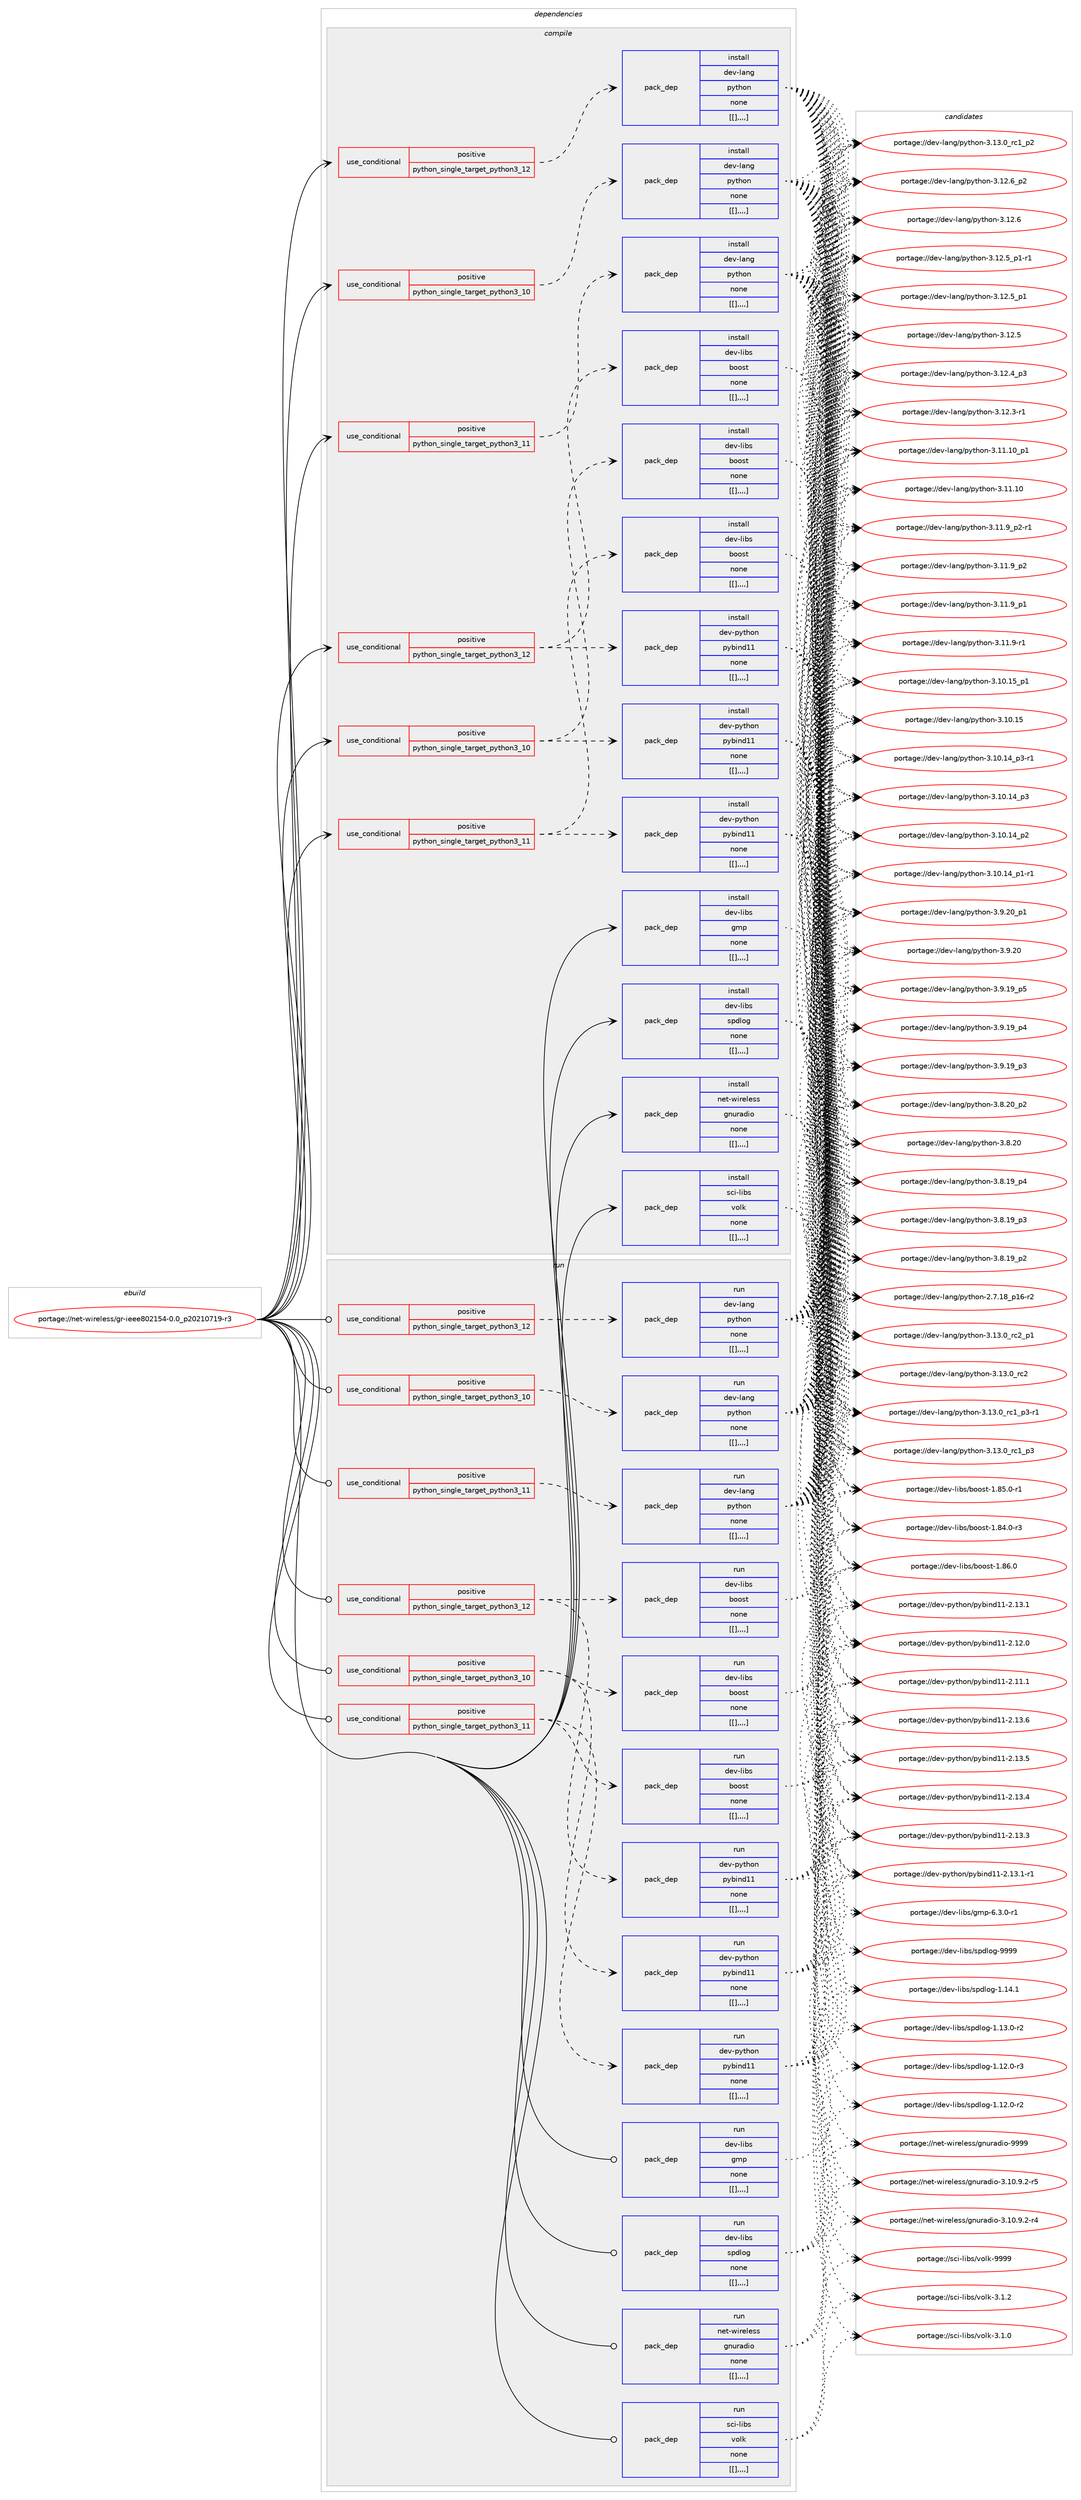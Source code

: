 digraph prolog {

# *************
# Graph options
# *************

newrank=true;
concentrate=true;
compound=true;
graph [rankdir=LR,fontname=Helvetica,fontsize=10,ranksep=1.5];#, ranksep=2.5, nodesep=0.2];
edge  [arrowhead=vee];
node  [fontname=Helvetica,fontsize=10];

# **********
# The ebuild
# **********

subgraph cluster_leftcol {
color=gray;
label=<<i>ebuild</i>>;
id [label="portage://net-wireless/gr-ieee802154-0.0_p20210719-r3", color=red, width=4, href="../net-wireless/gr-ieee802154-0.0_p20210719-r3.svg"];
}

# ****************
# The dependencies
# ****************

subgraph cluster_midcol {
color=gray;
label=<<i>dependencies</i>>;
subgraph cluster_compile {
fillcolor="#eeeeee";
style=filled;
label=<<i>compile</i>>;
subgraph cond106547 {
dependency398722 [label=<<TABLE BORDER="0" CELLBORDER="1" CELLSPACING="0" CELLPADDING="4"><TR><TD ROWSPAN="3" CELLPADDING="10">use_conditional</TD></TR><TR><TD>positive</TD></TR><TR><TD>python_single_target_python3_10</TD></TR></TABLE>>, shape=none, color=red];
subgraph pack289340 {
dependency398723 [label=<<TABLE BORDER="0" CELLBORDER="1" CELLSPACING="0" CELLPADDING="4" WIDTH="220"><TR><TD ROWSPAN="6" CELLPADDING="30">pack_dep</TD></TR><TR><TD WIDTH="110">install</TD></TR><TR><TD>dev-lang</TD></TR><TR><TD>python</TD></TR><TR><TD>none</TD></TR><TR><TD>[[],,,,]</TD></TR></TABLE>>, shape=none, color=blue];
}
dependency398722:e -> dependency398723:w [weight=20,style="dashed",arrowhead="vee"];
}
id:e -> dependency398722:w [weight=20,style="solid",arrowhead="vee"];
subgraph cond106548 {
dependency398724 [label=<<TABLE BORDER="0" CELLBORDER="1" CELLSPACING="0" CELLPADDING="4"><TR><TD ROWSPAN="3" CELLPADDING="10">use_conditional</TD></TR><TR><TD>positive</TD></TR><TR><TD>python_single_target_python3_10</TD></TR></TABLE>>, shape=none, color=red];
subgraph pack289341 {
dependency398725 [label=<<TABLE BORDER="0" CELLBORDER="1" CELLSPACING="0" CELLPADDING="4" WIDTH="220"><TR><TD ROWSPAN="6" CELLPADDING="30">pack_dep</TD></TR><TR><TD WIDTH="110">install</TD></TR><TR><TD>dev-libs</TD></TR><TR><TD>boost</TD></TR><TR><TD>none</TD></TR><TR><TD>[[],,,,]</TD></TR></TABLE>>, shape=none, color=blue];
}
dependency398724:e -> dependency398725:w [weight=20,style="dashed",arrowhead="vee"];
subgraph pack289342 {
dependency398726 [label=<<TABLE BORDER="0" CELLBORDER="1" CELLSPACING="0" CELLPADDING="4" WIDTH="220"><TR><TD ROWSPAN="6" CELLPADDING="30">pack_dep</TD></TR><TR><TD WIDTH="110">install</TD></TR><TR><TD>dev-python</TD></TR><TR><TD>pybind11</TD></TR><TR><TD>none</TD></TR><TR><TD>[[],,,,]</TD></TR></TABLE>>, shape=none, color=blue];
}
dependency398724:e -> dependency398726:w [weight=20,style="dashed",arrowhead="vee"];
}
id:e -> dependency398724:w [weight=20,style="solid",arrowhead="vee"];
subgraph cond106549 {
dependency398727 [label=<<TABLE BORDER="0" CELLBORDER="1" CELLSPACING="0" CELLPADDING="4"><TR><TD ROWSPAN="3" CELLPADDING="10">use_conditional</TD></TR><TR><TD>positive</TD></TR><TR><TD>python_single_target_python3_11</TD></TR></TABLE>>, shape=none, color=red];
subgraph pack289343 {
dependency398728 [label=<<TABLE BORDER="0" CELLBORDER="1" CELLSPACING="0" CELLPADDING="4" WIDTH="220"><TR><TD ROWSPAN="6" CELLPADDING="30">pack_dep</TD></TR><TR><TD WIDTH="110">install</TD></TR><TR><TD>dev-lang</TD></TR><TR><TD>python</TD></TR><TR><TD>none</TD></TR><TR><TD>[[],,,,]</TD></TR></TABLE>>, shape=none, color=blue];
}
dependency398727:e -> dependency398728:w [weight=20,style="dashed",arrowhead="vee"];
}
id:e -> dependency398727:w [weight=20,style="solid",arrowhead="vee"];
subgraph cond106550 {
dependency398729 [label=<<TABLE BORDER="0" CELLBORDER="1" CELLSPACING="0" CELLPADDING="4"><TR><TD ROWSPAN="3" CELLPADDING="10">use_conditional</TD></TR><TR><TD>positive</TD></TR><TR><TD>python_single_target_python3_11</TD></TR></TABLE>>, shape=none, color=red];
subgraph pack289344 {
dependency398730 [label=<<TABLE BORDER="0" CELLBORDER="1" CELLSPACING="0" CELLPADDING="4" WIDTH="220"><TR><TD ROWSPAN="6" CELLPADDING="30">pack_dep</TD></TR><TR><TD WIDTH="110">install</TD></TR><TR><TD>dev-libs</TD></TR><TR><TD>boost</TD></TR><TR><TD>none</TD></TR><TR><TD>[[],,,,]</TD></TR></TABLE>>, shape=none, color=blue];
}
dependency398729:e -> dependency398730:w [weight=20,style="dashed",arrowhead="vee"];
subgraph pack289345 {
dependency398731 [label=<<TABLE BORDER="0" CELLBORDER="1" CELLSPACING="0" CELLPADDING="4" WIDTH="220"><TR><TD ROWSPAN="6" CELLPADDING="30">pack_dep</TD></TR><TR><TD WIDTH="110">install</TD></TR><TR><TD>dev-python</TD></TR><TR><TD>pybind11</TD></TR><TR><TD>none</TD></TR><TR><TD>[[],,,,]</TD></TR></TABLE>>, shape=none, color=blue];
}
dependency398729:e -> dependency398731:w [weight=20,style="dashed",arrowhead="vee"];
}
id:e -> dependency398729:w [weight=20,style="solid",arrowhead="vee"];
subgraph cond106551 {
dependency398732 [label=<<TABLE BORDER="0" CELLBORDER="1" CELLSPACING="0" CELLPADDING="4"><TR><TD ROWSPAN="3" CELLPADDING="10">use_conditional</TD></TR><TR><TD>positive</TD></TR><TR><TD>python_single_target_python3_12</TD></TR></TABLE>>, shape=none, color=red];
subgraph pack289346 {
dependency398733 [label=<<TABLE BORDER="0" CELLBORDER="1" CELLSPACING="0" CELLPADDING="4" WIDTH="220"><TR><TD ROWSPAN="6" CELLPADDING="30">pack_dep</TD></TR><TR><TD WIDTH="110">install</TD></TR><TR><TD>dev-lang</TD></TR><TR><TD>python</TD></TR><TR><TD>none</TD></TR><TR><TD>[[],,,,]</TD></TR></TABLE>>, shape=none, color=blue];
}
dependency398732:e -> dependency398733:w [weight=20,style="dashed",arrowhead="vee"];
}
id:e -> dependency398732:w [weight=20,style="solid",arrowhead="vee"];
subgraph cond106552 {
dependency398734 [label=<<TABLE BORDER="0" CELLBORDER="1" CELLSPACING="0" CELLPADDING="4"><TR><TD ROWSPAN="3" CELLPADDING="10">use_conditional</TD></TR><TR><TD>positive</TD></TR><TR><TD>python_single_target_python3_12</TD></TR></TABLE>>, shape=none, color=red];
subgraph pack289347 {
dependency398735 [label=<<TABLE BORDER="0" CELLBORDER="1" CELLSPACING="0" CELLPADDING="4" WIDTH="220"><TR><TD ROWSPAN="6" CELLPADDING="30">pack_dep</TD></TR><TR><TD WIDTH="110">install</TD></TR><TR><TD>dev-libs</TD></TR><TR><TD>boost</TD></TR><TR><TD>none</TD></TR><TR><TD>[[],,,,]</TD></TR></TABLE>>, shape=none, color=blue];
}
dependency398734:e -> dependency398735:w [weight=20,style="dashed",arrowhead="vee"];
subgraph pack289348 {
dependency398736 [label=<<TABLE BORDER="0" CELLBORDER="1" CELLSPACING="0" CELLPADDING="4" WIDTH="220"><TR><TD ROWSPAN="6" CELLPADDING="30">pack_dep</TD></TR><TR><TD WIDTH="110">install</TD></TR><TR><TD>dev-python</TD></TR><TR><TD>pybind11</TD></TR><TR><TD>none</TD></TR><TR><TD>[[],,,,]</TD></TR></TABLE>>, shape=none, color=blue];
}
dependency398734:e -> dependency398736:w [weight=20,style="dashed",arrowhead="vee"];
}
id:e -> dependency398734:w [weight=20,style="solid",arrowhead="vee"];
subgraph pack289349 {
dependency398737 [label=<<TABLE BORDER="0" CELLBORDER="1" CELLSPACING="0" CELLPADDING="4" WIDTH="220"><TR><TD ROWSPAN="6" CELLPADDING="30">pack_dep</TD></TR><TR><TD WIDTH="110">install</TD></TR><TR><TD>dev-libs</TD></TR><TR><TD>gmp</TD></TR><TR><TD>none</TD></TR><TR><TD>[[],,,,]</TD></TR></TABLE>>, shape=none, color=blue];
}
id:e -> dependency398737:w [weight=20,style="solid",arrowhead="vee"];
subgraph pack289350 {
dependency398738 [label=<<TABLE BORDER="0" CELLBORDER="1" CELLSPACING="0" CELLPADDING="4" WIDTH="220"><TR><TD ROWSPAN="6" CELLPADDING="30">pack_dep</TD></TR><TR><TD WIDTH="110">install</TD></TR><TR><TD>dev-libs</TD></TR><TR><TD>spdlog</TD></TR><TR><TD>none</TD></TR><TR><TD>[[],,,,]</TD></TR></TABLE>>, shape=none, color=blue];
}
id:e -> dependency398738:w [weight=20,style="solid",arrowhead="vee"];
subgraph pack289351 {
dependency398739 [label=<<TABLE BORDER="0" CELLBORDER="1" CELLSPACING="0" CELLPADDING="4" WIDTH="220"><TR><TD ROWSPAN="6" CELLPADDING="30">pack_dep</TD></TR><TR><TD WIDTH="110">install</TD></TR><TR><TD>net-wireless</TD></TR><TR><TD>gnuradio</TD></TR><TR><TD>none</TD></TR><TR><TD>[[],,,,]</TD></TR></TABLE>>, shape=none, color=blue];
}
id:e -> dependency398739:w [weight=20,style="solid",arrowhead="vee"];
subgraph pack289352 {
dependency398740 [label=<<TABLE BORDER="0" CELLBORDER="1" CELLSPACING="0" CELLPADDING="4" WIDTH="220"><TR><TD ROWSPAN="6" CELLPADDING="30">pack_dep</TD></TR><TR><TD WIDTH="110">install</TD></TR><TR><TD>sci-libs</TD></TR><TR><TD>volk</TD></TR><TR><TD>none</TD></TR><TR><TD>[[],,,,]</TD></TR></TABLE>>, shape=none, color=blue];
}
id:e -> dependency398740:w [weight=20,style="solid",arrowhead="vee"];
}
subgraph cluster_compileandrun {
fillcolor="#eeeeee";
style=filled;
label=<<i>compile and run</i>>;
}
subgraph cluster_run {
fillcolor="#eeeeee";
style=filled;
label=<<i>run</i>>;
subgraph cond106553 {
dependency398741 [label=<<TABLE BORDER="0" CELLBORDER="1" CELLSPACING="0" CELLPADDING="4"><TR><TD ROWSPAN="3" CELLPADDING="10">use_conditional</TD></TR><TR><TD>positive</TD></TR><TR><TD>python_single_target_python3_10</TD></TR></TABLE>>, shape=none, color=red];
subgraph pack289353 {
dependency398742 [label=<<TABLE BORDER="0" CELLBORDER="1" CELLSPACING="0" CELLPADDING="4" WIDTH="220"><TR><TD ROWSPAN="6" CELLPADDING="30">pack_dep</TD></TR><TR><TD WIDTH="110">run</TD></TR><TR><TD>dev-lang</TD></TR><TR><TD>python</TD></TR><TR><TD>none</TD></TR><TR><TD>[[],,,,]</TD></TR></TABLE>>, shape=none, color=blue];
}
dependency398741:e -> dependency398742:w [weight=20,style="dashed",arrowhead="vee"];
}
id:e -> dependency398741:w [weight=20,style="solid",arrowhead="odot"];
subgraph cond106554 {
dependency398743 [label=<<TABLE BORDER="0" CELLBORDER="1" CELLSPACING="0" CELLPADDING="4"><TR><TD ROWSPAN="3" CELLPADDING="10">use_conditional</TD></TR><TR><TD>positive</TD></TR><TR><TD>python_single_target_python3_10</TD></TR></TABLE>>, shape=none, color=red];
subgraph pack289354 {
dependency398744 [label=<<TABLE BORDER="0" CELLBORDER="1" CELLSPACING="0" CELLPADDING="4" WIDTH="220"><TR><TD ROWSPAN="6" CELLPADDING="30">pack_dep</TD></TR><TR><TD WIDTH="110">run</TD></TR><TR><TD>dev-libs</TD></TR><TR><TD>boost</TD></TR><TR><TD>none</TD></TR><TR><TD>[[],,,,]</TD></TR></TABLE>>, shape=none, color=blue];
}
dependency398743:e -> dependency398744:w [weight=20,style="dashed",arrowhead="vee"];
subgraph pack289355 {
dependency398745 [label=<<TABLE BORDER="0" CELLBORDER="1" CELLSPACING="0" CELLPADDING="4" WIDTH="220"><TR><TD ROWSPAN="6" CELLPADDING="30">pack_dep</TD></TR><TR><TD WIDTH="110">run</TD></TR><TR><TD>dev-python</TD></TR><TR><TD>pybind11</TD></TR><TR><TD>none</TD></TR><TR><TD>[[],,,,]</TD></TR></TABLE>>, shape=none, color=blue];
}
dependency398743:e -> dependency398745:w [weight=20,style="dashed",arrowhead="vee"];
}
id:e -> dependency398743:w [weight=20,style="solid",arrowhead="odot"];
subgraph cond106555 {
dependency398746 [label=<<TABLE BORDER="0" CELLBORDER="1" CELLSPACING="0" CELLPADDING="4"><TR><TD ROWSPAN="3" CELLPADDING="10">use_conditional</TD></TR><TR><TD>positive</TD></TR><TR><TD>python_single_target_python3_11</TD></TR></TABLE>>, shape=none, color=red];
subgraph pack289356 {
dependency398747 [label=<<TABLE BORDER="0" CELLBORDER="1" CELLSPACING="0" CELLPADDING="4" WIDTH="220"><TR><TD ROWSPAN="6" CELLPADDING="30">pack_dep</TD></TR><TR><TD WIDTH="110">run</TD></TR><TR><TD>dev-lang</TD></TR><TR><TD>python</TD></TR><TR><TD>none</TD></TR><TR><TD>[[],,,,]</TD></TR></TABLE>>, shape=none, color=blue];
}
dependency398746:e -> dependency398747:w [weight=20,style="dashed",arrowhead="vee"];
}
id:e -> dependency398746:w [weight=20,style="solid",arrowhead="odot"];
subgraph cond106556 {
dependency398748 [label=<<TABLE BORDER="0" CELLBORDER="1" CELLSPACING="0" CELLPADDING="4"><TR><TD ROWSPAN="3" CELLPADDING="10">use_conditional</TD></TR><TR><TD>positive</TD></TR><TR><TD>python_single_target_python3_11</TD></TR></TABLE>>, shape=none, color=red];
subgraph pack289357 {
dependency398749 [label=<<TABLE BORDER="0" CELLBORDER="1" CELLSPACING="0" CELLPADDING="4" WIDTH="220"><TR><TD ROWSPAN="6" CELLPADDING="30">pack_dep</TD></TR><TR><TD WIDTH="110">run</TD></TR><TR><TD>dev-libs</TD></TR><TR><TD>boost</TD></TR><TR><TD>none</TD></TR><TR><TD>[[],,,,]</TD></TR></TABLE>>, shape=none, color=blue];
}
dependency398748:e -> dependency398749:w [weight=20,style="dashed",arrowhead="vee"];
subgraph pack289358 {
dependency398750 [label=<<TABLE BORDER="0" CELLBORDER="1" CELLSPACING="0" CELLPADDING="4" WIDTH="220"><TR><TD ROWSPAN="6" CELLPADDING="30">pack_dep</TD></TR><TR><TD WIDTH="110">run</TD></TR><TR><TD>dev-python</TD></TR><TR><TD>pybind11</TD></TR><TR><TD>none</TD></TR><TR><TD>[[],,,,]</TD></TR></TABLE>>, shape=none, color=blue];
}
dependency398748:e -> dependency398750:w [weight=20,style="dashed",arrowhead="vee"];
}
id:e -> dependency398748:w [weight=20,style="solid",arrowhead="odot"];
subgraph cond106557 {
dependency398751 [label=<<TABLE BORDER="0" CELLBORDER="1" CELLSPACING="0" CELLPADDING="4"><TR><TD ROWSPAN="3" CELLPADDING="10">use_conditional</TD></TR><TR><TD>positive</TD></TR><TR><TD>python_single_target_python3_12</TD></TR></TABLE>>, shape=none, color=red];
subgraph pack289359 {
dependency398752 [label=<<TABLE BORDER="0" CELLBORDER="1" CELLSPACING="0" CELLPADDING="4" WIDTH="220"><TR><TD ROWSPAN="6" CELLPADDING="30">pack_dep</TD></TR><TR><TD WIDTH="110">run</TD></TR><TR><TD>dev-lang</TD></TR><TR><TD>python</TD></TR><TR><TD>none</TD></TR><TR><TD>[[],,,,]</TD></TR></TABLE>>, shape=none, color=blue];
}
dependency398751:e -> dependency398752:w [weight=20,style="dashed",arrowhead="vee"];
}
id:e -> dependency398751:w [weight=20,style="solid",arrowhead="odot"];
subgraph cond106558 {
dependency398753 [label=<<TABLE BORDER="0" CELLBORDER="1" CELLSPACING="0" CELLPADDING="4"><TR><TD ROWSPAN="3" CELLPADDING="10">use_conditional</TD></TR><TR><TD>positive</TD></TR><TR><TD>python_single_target_python3_12</TD></TR></TABLE>>, shape=none, color=red];
subgraph pack289360 {
dependency398754 [label=<<TABLE BORDER="0" CELLBORDER="1" CELLSPACING="0" CELLPADDING="4" WIDTH="220"><TR><TD ROWSPAN="6" CELLPADDING="30">pack_dep</TD></TR><TR><TD WIDTH="110">run</TD></TR><TR><TD>dev-libs</TD></TR><TR><TD>boost</TD></TR><TR><TD>none</TD></TR><TR><TD>[[],,,,]</TD></TR></TABLE>>, shape=none, color=blue];
}
dependency398753:e -> dependency398754:w [weight=20,style="dashed",arrowhead="vee"];
subgraph pack289361 {
dependency398755 [label=<<TABLE BORDER="0" CELLBORDER="1" CELLSPACING="0" CELLPADDING="4" WIDTH="220"><TR><TD ROWSPAN="6" CELLPADDING="30">pack_dep</TD></TR><TR><TD WIDTH="110">run</TD></TR><TR><TD>dev-python</TD></TR><TR><TD>pybind11</TD></TR><TR><TD>none</TD></TR><TR><TD>[[],,,,]</TD></TR></TABLE>>, shape=none, color=blue];
}
dependency398753:e -> dependency398755:w [weight=20,style="dashed",arrowhead="vee"];
}
id:e -> dependency398753:w [weight=20,style="solid",arrowhead="odot"];
subgraph pack289362 {
dependency398756 [label=<<TABLE BORDER="0" CELLBORDER="1" CELLSPACING="0" CELLPADDING="4" WIDTH="220"><TR><TD ROWSPAN="6" CELLPADDING="30">pack_dep</TD></TR><TR><TD WIDTH="110">run</TD></TR><TR><TD>dev-libs</TD></TR><TR><TD>gmp</TD></TR><TR><TD>none</TD></TR><TR><TD>[[],,,,]</TD></TR></TABLE>>, shape=none, color=blue];
}
id:e -> dependency398756:w [weight=20,style="solid",arrowhead="odot"];
subgraph pack289363 {
dependency398757 [label=<<TABLE BORDER="0" CELLBORDER="1" CELLSPACING="0" CELLPADDING="4" WIDTH="220"><TR><TD ROWSPAN="6" CELLPADDING="30">pack_dep</TD></TR><TR><TD WIDTH="110">run</TD></TR><TR><TD>dev-libs</TD></TR><TR><TD>spdlog</TD></TR><TR><TD>none</TD></TR><TR><TD>[[],,,,]</TD></TR></TABLE>>, shape=none, color=blue];
}
id:e -> dependency398757:w [weight=20,style="solid",arrowhead="odot"];
subgraph pack289364 {
dependency398758 [label=<<TABLE BORDER="0" CELLBORDER="1" CELLSPACING="0" CELLPADDING="4" WIDTH="220"><TR><TD ROWSPAN="6" CELLPADDING="30">pack_dep</TD></TR><TR><TD WIDTH="110">run</TD></TR><TR><TD>net-wireless</TD></TR><TR><TD>gnuradio</TD></TR><TR><TD>none</TD></TR><TR><TD>[[],,,,]</TD></TR></TABLE>>, shape=none, color=blue];
}
id:e -> dependency398758:w [weight=20,style="solid",arrowhead="odot"];
subgraph pack289365 {
dependency398759 [label=<<TABLE BORDER="0" CELLBORDER="1" CELLSPACING="0" CELLPADDING="4" WIDTH="220"><TR><TD ROWSPAN="6" CELLPADDING="30">pack_dep</TD></TR><TR><TD WIDTH="110">run</TD></TR><TR><TD>sci-libs</TD></TR><TR><TD>volk</TD></TR><TR><TD>none</TD></TR><TR><TD>[[],,,,]</TD></TR></TABLE>>, shape=none, color=blue];
}
id:e -> dependency398759:w [weight=20,style="solid",arrowhead="odot"];
}
}

# **************
# The candidates
# **************

subgraph cluster_choices {
rank=same;
color=gray;
label=<<i>candidates</i>>;

subgraph choice289340 {
color=black;
nodesep=1;
choice100101118451089711010347112121116104111110455146495146489511499509511249 [label="portage://dev-lang/python-3.13.0_rc2_p1", color=red, width=4,href="../dev-lang/python-3.13.0_rc2_p1.svg"];
choice10010111845108971101034711212111610411111045514649514648951149950 [label="portage://dev-lang/python-3.13.0_rc2", color=red, width=4,href="../dev-lang/python-3.13.0_rc2.svg"];
choice1001011184510897110103471121211161041111104551464951464895114994995112514511449 [label="portage://dev-lang/python-3.13.0_rc1_p3-r1", color=red, width=4,href="../dev-lang/python-3.13.0_rc1_p3-r1.svg"];
choice100101118451089711010347112121116104111110455146495146489511499499511251 [label="portage://dev-lang/python-3.13.0_rc1_p3", color=red, width=4,href="../dev-lang/python-3.13.0_rc1_p3.svg"];
choice100101118451089711010347112121116104111110455146495146489511499499511250 [label="portage://dev-lang/python-3.13.0_rc1_p2", color=red, width=4,href="../dev-lang/python-3.13.0_rc1_p2.svg"];
choice100101118451089711010347112121116104111110455146495046549511250 [label="portage://dev-lang/python-3.12.6_p2", color=red, width=4,href="../dev-lang/python-3.12.6_p2.svg"];
choice10010111845108971101034711212111610411111045514649504654 [label="portage://dev-lang/python-3.12.6", color=red, width=4,href="../dev-lang/python-3.12.6.svg"];
choice1001011184510897110103471121211161041111104551464950465395112494511449 [label="portage://dev-lang/python-3.12.5_p1-r1", color=red, width=4,href="../dev-lang/python-3.12.5_p1-r1.svg"];
choice100101118451089711010347112121116104111110455146495046539511249 [label="portage://dev-lang/python-3.12.5_p1", color=red, width=4,href="../dev-lang/python-3.12.5_p1.svg"];
choice10010111845108971101034711212111610411111045514649504653 [label="portage://dev-lang/python-3.12.5", color=red, width=4,href="../dev-lang/python-3.12.5.svg"];
choice100101118451089711010347112121116104111110455146495046529511251 [label="portage://dev-lang/python-3.12.4_p3", color=red, width=4,href="../dev-lang/python-3.12.4_p3.svg"];
choice100101118451089711010347112121116104111110455146495046514511449 [label="portage://dev-lang/python-3.12.3-r1", color=red, width=4,href="../dev-lang/python-3.12.3-r1.svg"];
choice10010111845108971101034711212111610411111045514649494649489511249 [label="portage://dev-lang/python-3.11.10_p1", color=red, width=4,href="../dev-lang/python-3.11.10_p1.svg"];
choice1001011184510897110103471121211161041111104551464949464948 [label="portage://dev-lang/python-3.11.10", color=red, width=4,href="../dev-lang/python-3.11.10.svg"];
choice1001011184510897110103471121211161041111104551464949465795112504511449 [label="portage://dev-lang/python-3.11.9_p2-r1", color=red, width=4,href="../dev-lang/python-3.11.9_p2-r1.svg"];
choice100101118451089711010347112121116104111110455146494946579511250 [label="portage://dev-lang/python-3.11.9_p2", color=red, width=4,href="../dev-lang/python-3.11.9_p2.svg"];
choice100101118451089711010347112121116104111110455146494946579511249 [label="portage://dev-lang/python-3.11.9_p1", color=red, width=4,href="../dev-lang/python-3.11.9_p1.svg"];
choice100101118451089711010347112121116104111110455146494946574511449 [label="portage://dev-lang/python-3.11.9-r1", color=red, width=4,href="../dev-lang/python-3.11.9-r1.svg"];
choice10010111845108971101034711212111610411111045514649484649539511249 [label="portage://dev-lang/python-3.10.15_p1", color=red, width=4,href="../dev-lang/python-3.10.15_p1.svg"];
choice1001011184510897110103471121211161041111104551464948464953 [label="portage://dev-lang/python-3.10.15", color=red, width=4,href="../dev-lang/python-3.10.15.svg"];
choice100101118451089711010347112121116104111110455146494846495295112514511449 [label="portage://dev-lang/python-3.10.14_p3-r1", color=red, width=4,href="../dev-lang/python-3.10.14_p3-r1.svg"];
choice10010111845108971101034711212111610411111045514649484649529511251 [label="portage://dev-lang/python-3.10.14_p3", color=red, width=4,href="../dev-lang/python-3.10.14_p3.svg"];
choice10010111845108971101034711212111610411111045514649484649529511250 [label="portage://dev-lang/python-3.10.14_p2", color=red, width=4,href="../dev-lang/python-3.10.14_p2.svg"];
choice100101118451089711010347112121116104111110455146494846495295112494511449 [label="portage://dev-lang/python-3.10.14_p1-r1", color=red, width=4,href="../dev-lang/python-3.10.14_p1-r1.svg"];
choice100101118451089711010347112121116104111110455146574650489511249 [label="portage://dev-lang/python-3.9.20_p1", color=red, width=4,href="../dev-lang/python-3.9.20_p1.svg"];
choice10010111845108971101034711212111610411111045514657465048 [label="portage://dev-lang/python-3.9.20", color=red, width=4,href="../dev-lang/python-3.9.20.svg"];
choice100101118451089711010347112121116104111110455146574649579511253 [label="portage://dev-lang/python-3.9.19_p5", color=red, width=4,href="../dev-lang/python-3.9.19_p5.svg"];
choice100101118451089711010347112121116104111110455146574649579511252 [label="portage://dev-lang/python-3.9.19_p4", color=red, width=4,href="../dev-lang/python-3.9.19_p4.svg"];
choice100101118451089711010347112121116104111110455146574649579511251 [label="portage://dev-lang/python-3.9.19_p3", color=red, width=4,href="../dev-lang/python-3.9.19_p3.svg"];
choice100101118451089711010347112121116104111110455146564650489511250 [label="portage://dev-lang/python-3.8.20_p2", color=red, width=4,href="../dev-lang/python-3.8.20_p2.svg"];
choice10010111845108971101034711212111610411111045514656465048 [label="portage://dev-lang/python-3.8.20", color=red, width=4,href="../dev-lang/python-3.8.20.svg"];
choice100101118451089711010347112121116104111110455146564649579511252 [label="portage://dev-lang/python-3.8.19_p4", color=red, width=4,href="../dev-lang/python-3.8.19_p4.svg"];
choice100101118451089711010347112121116104111110455146564649579511251 [label="portage://dev-lang/python-3.8.19_p3", color=red, width=4,href="../dev-lang/python-3.8.19_p3.svg"];
choice100101118451089711010347112121116104111110455146564649579511250 [label="portage://dev-lang/python-3.8.19_p2", color=red, width=4,href="../dev-lang/python-3.8.19_p2.svg"];
choice100101118451089711010347112121116104111110455046554649569511249544511450 [label="portage://dev-lang/python-2.7.18_p16-r2", color=red, width=4,href="../dev-lang/python-2.7.18_p16-r2.svg"];
dependency398723:e -> choice100101118451089711010347112121116104111110455146495146489511499509511249:w [style=dotted,weight="100"];
dependency398723:e -> choice10010111845108971101034711212111610411111045514649514648951149950:w [style=dotted,weight="100"];
dependency398723:e -> choice1001011184510897110103471121211161041111104551464951464895114994995112514511449:w [style=dotted,weight="100"];
dependency398723:e -> choice100101118451089711010347112121116104111110455146495146489511499499511251:w [style=dotted,weight="100"];
dependency398723:e -> choice100101118451089711010347112121116104111110455146495146489511499499511250:w [style=dotted,weight="100"];
dependency398723:e -> choice100101118451089711010347112121116104111110455146495046549511250:w [style=dotted,weight="100"];
dependency398723:e -> choice10010111845108971101034711212111610411111045514649504654:w [style=dotted,weight="100"];
dependency398723:e -> choice1001011184510897110103471121211161041111104551464950465395112494511449:w [style=dotted,weight="100"];
dependency398723:e -> choice100101118451089711010347112121116104111110455146495046539511249:w [style=dotted,weight="100"];
dependency398723:e -> choice10010111845108971101034711212111610411111045514649504653:w [style=dotted,weight="100"];
dependency398723:e -> choice100101118451089711010347112121116104111110455146495046529511251:w [style=dotted,weight="100"];
dependency398723:e -> choice100101118451089711010347112121116104111110455146495046514511449:w [style=dotted,weight="100"];
dependency398723:e -> choice10010111845108971101034711212111610411111045514649494649489511249:w [style=dotted,weight="100"];
dependency398723:e -> choice1001011184510897110103471121211161041111104551464949464948:w [style=dotted,weight="100"];
dependency398723:e -> choice1001011184510897110103471121211161041111104551464949465795112504511449:w [style=dotted,weight="100"];
dependency398723:e -> choice100101118451089711010347112121116104111110455146494946579511250:w [style=dotted,weight="100"];
dependency398723:e -> choice100101118451089711010347112121116104111110455146494946579511249:w [style=dotted,weight="100"];
dependency398723:e -> choice100101118451089711010347112121116104111110455146494946574511449:w [style=dotted,weight="100"];
dependency398723:e -> choice10010111845108971101034711212111610411111045514649484649539511249:w [style=dotted,weight="100"];
dependency398723:e -> choice1001011184510897110103471121211161041111104551464948464953:w [style=dotted,weight="100"];
dependency398723:e -> choice100101118451089711010347112121116104111110455146494846495295112514511449:w [style=dotted,weight="100"];
dependency398723:e -> choice10010111845108971101034711212111610411111045514649484649529511251:w [style=dotted,weight="100"];
dependency398723:e -> choice10010111845108971101034711212111610411111045514649484649529511250:w [style=dotted,weight="100"];
dependency398723:e -> choice100101118451089711010347112121116104111110455146494846495295112494511449:w [style=dotted,weight="100"];
dependency398723:e -> choice100101118451089711010347112121116104111110455146574650489511249:w [style=dotted,weight="100"];
dependency398723:e -> choice10010111845108971101034711212111610411111045514657465048:w [style=dotted,weight="100"];
dependency398723:e -> choice100101118451089711010347112121116104111110455146574649579511253:w [style=dotted,weight="100"];
dependency398723:e -> choice100101118451089711010347112121116104111110455146574649579511252:w [style=dotted,weight="100"];
dependency398723:e -> choice100101118451089711010347112121116104111110455146574649579511251:w [style=dotted,weight="100"];
dependency398723:e -> choice100101118451089711010347112121116104111110455146564650489511250:w [style=dotted,weight="100"];
dependency398723:e -> choice10010111845108971101034711212111610411111045514656465048:w [style=dotted,weight="100"];
dependency398723:e -> choice100101118451089711010347112121116104111110455146564649579511252:w [style=dotted,weight="100"];
dependency398723:e -> choice100101118451089711010347112121116104111110455146564649579511251:w [style=dotted,weight="100"];
dependency398723:e -> choice100101118451089711010347112121116104111110455146564649579511250:w [style=dotted,weight="100"];
dependency398723:e -> choice100101118451089711010347112121116104111110455046554649569511249544511450:w [style=dotted,weight="100"];
}
subgraph choice289341 {
color=black;
nodesep=1;
choice1001011184510810598115479811111111511645494656544648 [label="portage://dev-libs/boost-1.86.0", color=red, width=4,href="../dev-libs/boost-1.86.0.svg"];
choice10010111845108105981154798111111115116454946565346484511449 [label="portage://dev-libs/boost-1.85.0-r1", color=red, width=4,href="../dev-libs/boost-1.85.0-r1.svg"];
choice10010111845108105981154798111111115116454946565246484511451 [label="portage://dev-libs/boost-1.84.0-r3", color=red, width=4,href="../dev-libs/boost-1.84.0-r3.svg"];
dependency398725:e -> choice1001011184510810598115479811111111511645494656544648:w [style=dotted,weight="100"];
dependency398725:e -> choice10010111845108105981154798111111115116454946565346484511449:w [style=dotted,weight="100"];
dependency398725:e -> choice10010111845108105981154798111111115116454946565246484511451:w [style=dotted,weight="100"];
}
subgraph choice289342 {
color=black;
nodesep=1;
choice100101118451121211161041111104711212198105110100494945504649514654 [label="portage://dev-python/pybind11-2.13.6", color=red, width=4,href="../dev-python/pybind11-2.13.6.svg"];
choice100101118451121211161041111104711212198105110100494945504649514653 [label="portage://dev-python/pybind11-2.13.5", color=red, width=4,href="../dev-python/pybind11-2.13.5.svg"];
choice100101118451121211161041111104711212198105110100494945504649514652 [label="portage://dev-python/pybind11-2.13.4", color=red, width=4,href="../dev-python/pybind11-2.13.4.svg"];
choice100101118451121211161041111104711212198105110100494945504649514651 [label="portage://dev-python/pybind11-2.13.3", color=red, width=4,href="../dev-python/pybind11-2.13.3.svg"];
choice1001011184511212111610411111047112121981051101004949455046495146494511449 [label="portage://dev-python/pybind11-2.13.1-r1", color=red, width=4,href="../dev-python/pybind11-2.13.1-r1.svg"];
choice100101118451121211161041111104711212198105110100494945504649514649 [label="portage://dev-python/pybind11-2.13.1", color=red, width=4,href="../dev-python/pybind11-2.13.1.svg"];
choice100101118451121211161041111104711212198105110100494945504649504648 [label="portage://dev-python/pybind11-2.12.0", color=red, width=4,href="../dev-python/pybind11-2.12.0.svg"];
choice100101118451121211161041111104711212198105110100494945504649494649 [label="portage://dev-python/pybind11-2.11.1", color=red, width=4,href="../dev-python/pybind11-2.11.1.svg"];
dependency398726:e -> choice100101118451121211161041111104711212198105110100494945504649514654:w [style=dotted,weight="100"];
dependency398726:e -> choice100101118451121211161041111104711212198105110100494945504649514653:w [style=dotted,weight="100"];
dependency398726:e -> choice100101118451121211161041111104711212198105110100494945504649514652:w [style=dotted,weight="100"];
dependency398726:e -> choice100101118451121211161041111104711212198105110100494945504649514651:w [style=dotted,weight="100"];
dependency398726:e -> choice1001011184511212111610411111047112121981051101004949455046495146494511449:w [style=dotted,weight="100"];
dependency398726:e -> choice100101118451121211161041111104711212198105110100494945504649514649:w [style=dotted,weight="100"];
dependency398726:e -> choice100101118451121211161041111104711212198105110100494945504649504648:w [style=dotted,weight="100"];
dependency398726:e -> choice100101118451121211161041111104711212198105110100494945504649494649:w [style=dotted,weight="100"];
}
subgraph choice289343 {
color=black;
nodesep=1;
choice100101118451089711010347112121116104111110455146495146489511499509511249 [label="portage://dev-lang/python-3.13.0_rc2_p1", color=red, width=4,href="../dev-lang/python-3.13.0_rc2_p1.svg"];
choice10010111845108971101034711212111610411111045514649514648951149950 [label="portage://dev-lang/python-3.13.0_rc2", color=red, width=4,href="../dev-lang/python-3.13.0_rc2.svg"];
choice1001011184510897110103471121211161041111104551464951464895114994995112514511449 [label="portage://dev-lang/python-3.13.0_rc1_p3-r1", color=red, width=4,href="../dev-lang/python-3.13.0_rc1_p3-r1.svg"];
choice100101118451089711010347112121116104111110455146495146489511499499511251 [label="portage://dev-lang/python-3.13.0_rc1_p3", color=red, width=4,href="../dev-lang/python-3.13.0_rc1_p3.svg"];
choice100101118451089711010347112121116104111110455146495146489511499499511250 [label="portage://dev-lang/python-3.13.0_rc1_p2", color=red, width=4,href="../dev-lang/python-3.13.0_rc1_p2.svg"];
choice100101118451089711010347112121116104111110455146495046549511250 [label="portage://dev-lang/python-3.12.6_p2", color=red, width=4,href="../dev-lang/python-3.12.6_p2.svg"];
choice10010111845108971101034711212111610411111045514649504654 [label="portage://dev-lang/python-3.12.6", color=red, width=4,href="../dev-lang/python-3.12.6.svg"];
choice1001011184510897110103471121211161041111104551464950465395112494511449 [label="portage://dev-lang/python-3.12.5_p1-r1", color=red, width=4,href="../dev-lang/python-3.12.5_p1-r1.svg"];
choice100101118451089711010347112121116104111110455146495046539511249 [label="portage://dev-lang/python-3.12.5_p1", color=red, width=4,href="../dev-lang/python-3.12.5_p1.svg"];
choice10010111845108971101034711212111610411111045514649504653 [label="portage://dev-lang/python-3.12.5", color=red, width=4,href="../dev-lang/python-3.12.5.svg"];
choice100101118451089711010347112121116104111110455146495046529511251 [label="portage://dev-lang/python-3.12.4_p3", color=red, width=4,href="../dev-lang/python-3.12.4_p3.svg"];
choice100101118451089711010347112121116104111110455146495046514511449 [label="portage://dev-lang/python-3.12.3-r1", color=red, width=4,href="../dev-lang/python-3.12.3-r1.svg"];
choice10010111845108971101034711212111610411111045514649494649489511249 [label="portage://dev-lang/python-3.11.10_p1", color=red, width=4,href="../dev-lang/python-3.11.10_p1.svg"];
choice1001011184510897110103471121211161041111104551464949464948 [label="portage://dev-lang/python-3.11.10", color=red, width=4,href="../dev-lang/python-3.11.10.svg"];
choice1001011184510897110103471121211161041111104551464949465795112504511449 [label="portage://dev-lang/python-3.11.9_p2-r1", color=red, width=4,href="../dev-lang/python-3.11.9_p2-r1.svg"];
choice100101118451089711010347112121116104111110455146494946579511250 [label="portage://dev-lang/python-3.11.9_p2", color=red, width=4,href="../dev-lang/python-3.11.9_p2.svg"];
choice100101118451089711010347112121116104111110455146494946579511249 [label="portage://dev-lang/python-3.11.9_p1", color=red, width=4,href="../dev-lang/python-3.11.9_p1.svg"];
choice100101118451089711010347112121116104111110455146494946574511449 [label="portage://dev-lang/python-3.11.9-r1", color=red, width=4,href="../dev-lang/python-3.11.9-r1.svg"];
choice10010111845108971101034711212111610411111045514649484649539511249 [label="portage://dev-lang/python-3.10.15_p1", color=red, width=4,href="../dev-lang/python-3.10.15_p1.svg"];
choice1001011184510897110103471121211161041111104551464948464953 [label="portage://dev-lang/python-3.10.15", color=red, width=4,href="../dev-lang/python-3.10.15.svg"];
choice100101118451089711010347112121116104111110455146494846495295112514511449 [label="portage://dev-lang/python-3.10.14_p3-r1", color=red, width=4,href="../dev-lang/python-3.10.14_p3-r1.svg"];
choice10010111845108971101034711212111610411111045514649484649529511251 [label="portage://dev-lang/python-3.10.14_p3", color=red, width=4,href="../dev-lang/python-3.10.14_p3.svg"];
choice10010111845108971101034711212111610411111045514649484649529511250 [label="portage://dev-lang/python-3.10.14_p2", color=red, width=4,href="../dev-lang/python-3.10.14_p2.svg"];
choice100101118451089711010347112121116104111110455146494846495295112494511449 [label="portage://dev-lang/python-3.10.14_p1-r1", color=red, width=4,href="../dev-lang/python-3.10.14_p1-r1.svg"];
choice100101118451089711010347112121116104111110455146574650489511249 [label="portage://dev-lang/python-3.9.20_p1", color=red, width=4,href="../dev-lang/python-3.9.20_p1.svg"];
choice10010111845108971101034711212111610411111045514657465048 [label="portage://dev-lang/python-3.9.20", color=red, width=4,href="../dev-lang/python-3.9.20.svg"];
choice100101118451089711010347112121116104111110455146574649579511253 [label="portage://dev-lang/python-3.9.19_p5", color=red, width=4,href="../dev-lang/python-3.9.19_p5.svg"];
choice100101118451089711010347112121116104111110455146574649579511252 [label="portage://dev-lang/python-3.9.19_p4", color=red, width=4,href="../dev-lang/python-3.9.19_p4.svg"];
choice100101118451089711010347112121116104111110455146574649579511251 [label="portage://dev-lang/python-3.9.19_p3", color=red, width=4,href="../dev-lang/python-3.9.19_p3.svg"];
choice100101118451089711010347112121116104111110455146564650489511250 [label="portage://dev-lang/python-3.8.20_p2", color=red, width=4,href="../dev-lang/python-3.8.20_p2.svg"];
choice10010111845108971101034711212111610411111045514656465048 [label="portage://dev-lang/python-3.8.20", color=red, width=4,href="../dev-lang/python-3.8.20.svg"];
choice100101118451089711010347112121116104111110455146564649579511252 [label="portage://dev-lang/python-3.8.19_p4", color=red, width=4,href="../dev-lang/python-3.8.19_p4.svg"];
choice100101118451089711010347112121116104111110455146564649579511251 [label="portage://dev-lang/python-3.8.19_p3", color=red, width=4,href="../dev-lang/python-3.8.19_p3.svg"];
choice100101118451089711010347112121116104111110455146564649579511250 [label="portage://dev-lang/python-3.8.19_p2", color=red, width=4,href="../dev-lang/python-3.8.19_p2.svg"];
choice100101118451089711010347112121116104111110455046554649569511249544511450 [label="portage://dev-lang/python-2.7.18_p16-r2", color=red, width=4,href="../dev-lang/python-2.7.18_p16-r2.svg"];
dependency398728:e -> choice100101118451089711010347112121116104111110455146495146489511499509511249:w [style=dotted,weight="100"];
dependency398728:e -> choice10010111845108971101034711212111610411111045514649514648951149950:w [style=dotted,weight="100"];
dependency398728:e -> choice1001011184510897110103471121211161041111104551464951464895114994995112514511449:w [style=dotted,weight="100"];
dependency398728:e -> choice100101118451089711010347112121116104111110455146495146489511499499511251:w [style=dotted,weight="100"];
dependency398728:e -> choice100101118451089711010347112121116104111110455146495146489511499499511250:w [style=dotted,weight="100"];
dependency398728:e -> choice100101118451089711010347112121116104111110455146495046549511250:w [style=dotted,weight="100"];
dependency398728:e -> choice10010111845108971101034711212111610411111045514649504654:w [style=dotted,weight="100"];
dependency398728:e -> choice1001011184510897110103471121211161041111104551464950465395112494511449:w [style=dotted,weight="100"];
dependency398728:e -> choice100101118451089711010347112121116104111110455146495046539511249:w [style=dotted,weight="100"];
dependency398728:e -> choice10010111845108971101034711212111610411111045514649504653:w [style=dotted,weight="100"];
dependency398728:e -> choice100101118451089711010347112121116104111110455146495046529511251:w [style=dotted,weight="100"];
dependency398728:e -> choice100101118451089711010347112121116104111110455146495046514511449:w [style=dotted,weight="100"];
dependency398728:e -> choice10010111845108971101034711212111610411111045514649494649489511249:w [style=dotted,weight="100"];
dependency398728:e -> choice1001011184510897110103471121211161041111104551464949464948:w [style=dotted,weight="100"];
dependency398728:e -> choice1001011184510897110103471121211161041111104551464949465795112504511449:w [style=dotted,weight="100"];
dependency398728:e -> choice100101118451089711010347112121116104111110455146494946579511250:w [style=dotted,weight="100"];
dependency398728:e -> choice100101118451089711010347112121116104111110455146494946579511249:w [style=dotted,weight="100"];
dependency398728:e -> choice100101118451089711010347112121116104111110455146494946574511449:w [style=dotted,weight="100"];
dependency398728:e -> choice10010111845108971101034711212111610411111045514649484649539511249:w [style=dotted,weight="100"];
dependency398728:e -> choice1001011184510897110103471121211161041111104551464948464953:w [style=dotted,weight="100"];
dependency398728:e -> choice100101118451089711010347112121116104111110455146494846495295112514511449:w [style=dotted,weight="100"];
dependency398728:e -> choice10010111845108971101034711212111610411111045514649484649529511251:w [style=dotted,weight="100"];
dependency398728:e -> choice10010111845108971101034711212111610411111045514649484649529511250:w [style=dotted,weight="100"];
dependency398728:e -> choice100101118451089711010347112121116104111110455146494846495295112494511449:w [style=dotted,weight="100"];
dependency398728:e -> choice100101118451089711010347112121116104111110455146574650489511249:w [style=dotted,weight="100"];
dependency398728:e -> choice10010111845108971101034711212111610411111045514657465048:w [style=dotted,weight="100"];
dependency398728:e -> choice100101118451089711010347112121116104111110455146574649579511253:w [style=dotted,weight="100"];
dependency398728:e -> choice100101118451089711010347112121116104111110455146574649579511252:w [style=dotted,weight="100"];
dependency398728:e -> choice100101118451089711010347112121116104111110455146574649579511251:w [style=dotted,weight="100"];
dependency398728:e -> choice100101118451089711010347112121116104111110455146564650489511250:w [style=dotted,weight="100"];
dependency398728:e -> choice10010111845108971101034711212111610411111045514656465048:w [style=dotted,weight="100"];
dependency398728:e -> choice100101118451089711010347112121116104111110455146564649579511252:w [style=dotted,weight="100"];
dependency398728:e -> choice100101118451089711010347112121116104111110455146564649579511251:w [style=dotted,weight="100"];
dependency398728:e -> choice100101118451089711010347112121116104111110455146564649579511250:w [style=dotted,weight="100"];
dependency398728:e -> choice100101118451089711010347112121116104111110455046554649569511249544511450:w [style=dotted,weight="100"];
}
subgraph choice289344 {
color=black;
nodesep=1;
choice1001011184510810598115479811111111511645494656544648 [label="portage://dev-libs/boost-1.86.0", color=red, width=4,href="../dev-libs/boost-1.86.0.svg"];
choice10010111845108105981154798111111115116454946565346484511449 [label="portage://dev-libs/boost-1.85.0-r1", color=red, width=4,href="../dev-libs/boost-1.85.0-r1.svg"];
choice10010111845108105981154798111111115116454946565246484511451 [label="portage://dev-libs/boost-1.84.0-r3", color=red, width=4,href="../dev-libs/boost-1.84.0-r3.svg"];
dependency398730:e -> choice1001011184510810598115479811111111511645494656544648:w [style=dotted,weight="100"];
dependency398730:e -> choice10010111845108105981154798111111115116454946565346484511449:w [style=dotted,weight="100"];
dependency398730:e -> choice10010111845108105981154798111111115116454946565246484511451:w [style=dotted,weight="100"];
}
subgraph choice289345 {
color=black;
nodesep=1;
choice100101118451121211161041111104711212198105110100494945504649514654 [label="portage://dev-python/pybind11-2.13.6", color=red, width=4,href="../dev-python/pybind11-2.13.6.svg"];
choice100101118451121211161041111104711212198105110100494945504649514653 [label="portage://dev-python/pybind11-2.13.5", color=red, width=4,href="../dev-python/pybind11-2.13.5.svg"];
choice100101118451121211161041111104711212198105110100494945504649514652 [label="portage://dev-python/pybind11-2.13.4", color=red, width=4,href="../dev-python/pybind11-2.13.4.svg"];
choice100101118451121211161041111104711212198105110100494945504649514651 [label="portage://dev-python/pybind11-2.13.3", color=red, width=4,href="../dev-python/pybind11-2.13.3.svg"];
choice1001011184511212111610411111047112121981051101004949455046495146494511449 [label="portage://dev-python/pybind11-2.13.1-r1", color=red, width=4,href="../dev-python/pybind11-2.13.1-r1.svg"];
choice100101118451121211161041111104711212198105110100494945504649514649 [label="portage://dev-python/pybind11-2.13.1", color=red, width=4,href="../dev-python/pybind11-2.13.1.svg"];
choice100101118451121211161041111104711212198105110100494945504649504648 [label="portage://dev-python/pybind11-2.12.0", color=red, width=4,href="../dev-python/pybind11-2.12.0.svg"];
choice100101118451121211161041111104711212198105110100494945504649494649 [label="portage://dev-python/pybind11-2.11.1", color=red, width=4,href="../dev-python/pybind11-2.11.1.svg"];
dependency398731:e -> choice100101118451121211161041111104711212198105110100494945504649514654:w [style=dotted,weight="100"];
dependency398731:e -> choice100101118451121211161041111104711212198105110100494945504649514653:w [style=dotted,weight="100"];
dependency398731:e -> choice100101118451121211161041111104711212198105110100494945504649514652:w [style=dotted,weight="100"];
dependency398731:e -> choice100101118451121211161041111104711212198105110100494945504649514651:w [style=dotted,weight="100"];
dependency398731:e -> choice1001011184511212111610411111047112121981051101004949455046495146494511449:w [style=dotted,weight="100"];
dependency398731:e -> choice100101118451121211161041111104711212198105110100494945504649514649:w [style=dotted,weight="100"];
dependency398731:e -> choice100101118451121211161041111104711212198105110100494945504649504648:w [style=dotted,weight="100"];
dependency398731:e -> choice100101118451121211161041111104711212198105110100494945504649494649:w [style=dotted,weight="100"];
}
subgraph choice289346 {
color=black;
nodesep=1;
choice100101118451089711010347112121116104111110455146495146489511499509511249 [label="portage://dev-lang/python-3.13.0_rc2_p1", color=red, width=4,href="../dev-lang/python-3.13.0_rc2_p1.svg"];
choice10010111845108971101034711212111610411111045514649514648951149950 [label="portage://dev-lang/python-3.13.0_rc2", color=red, width=4,href="../dev-lang/python-3.13.0_rc2.svg"];
choice1001011184510897110103471121211161041111104551464951464895114994995112514511449 [label="portage://dev-lang/python-3.13.0_rc1_p3-r1", color=red, width=4,href="../dev-lang/python-3.13.0_rc1_p3-r1.svg"];
choice100101118451089711010347112121116104111110455146495146489511499499511251 [label="portage://dev-lang/python-3.13.0_rc1_p3", color=red, width=4,href="../dev-lang/python-3.13.0_rc1_p3.svg"];
choice100101118451089711010347112121116104111110455146495146489511499499511250 [label="portage://dev-lang/python-3.13.0_rc1_p2", color=red, width=4,href="../dev-lang/python-3.13.0_rc1_p2.svg"];
choice100101118451089711010347112121116104111110455146495046549511250 [label="portage://dev-lang/python-3.12.6_p2", color=red, width=4,href="../dev-lang/python-3.12.6_p2.svg"];
choice10010111845108971101034711212111610411111045514649504654 [label="portage://dev-lang/python-3.12.6", color=red, width=4,href="../dev-lang/python-3.12.6.svg"];
choice1001011184510897110103471121211161041111104551464950465395112494511449 [label="portage://dev-lang/python-3.12.5_p1-r1", color=red, width=4,href="../dev-lang/python-3.12.5_p1-r1.svg"];
choice100101118451089711010347112121116104111110455146495046539511249 [label="portage://dev-lang/python-3.12.5_p1", color=red, width=4,href="../dev-lang/python-3.12.5_p1.svg"];
choice10010111845108971101034711212111610411111045514649504653 [label="portage://dev-lang/python-3.12.5", color=red, width=4,href="../dev-lang/python-3.12.5.svg"];
choice100101118451089711010347112121116104111110455146495046529511251 [label="portage://dev-lang/python-3.12.4_p3", color=red, width=4,href="../dev-lang/python-3.12.4_p3.svg"];
choice100101118451089711010347112121116104111110455146495046514511449 [label="portage://dev-lang/python-3.12.3-r1", color=red, width=4,href="../dev-lang/python-3.12.3-r1.svg"];
choice10010111845108971101034711212111610411111045514649494649489511249 [label="portage://dev-lang/python-3.11.10_p1", color=red, width=4,href="../dev-lang/python-3.11.10_p1.svg"];
choice1001011184510897110103471121211161041111104551464949464948 [label="portage://dev-lang/python-3.11.10", color=red, width=4,href="../dev-lang/python-3.11.10.svg"];
choice1001011184510897110103471121211161041111104551464949465795112504511449 [label="portage://dev-lang/python-3.11.9_p2-r1", color=red, width=4,href="../dev-lang/python-3.11.9_p2-r1.svg"];
choice100101118451089711010347112121116104111110455146494946579511250 [label="portage://dev-lang/python-3.11.9_p2", color=red, width=4,href="../dev-lang/python-3.11.9_p2.svg"];
choice100101118451089711010347112121116104111110455146494946579511249 [label="portage://dev-lang/python-3.11.9_p1", color=red, width=4,href="../dev-lang/python-3.11.9_p1.svg"];
choice100101118451089711010347112121116104111110455146494946574511449 [label="portage://dev-lang/python-3.11.9-r1", color=red, width=4,href="../dev-lang/python-3.11.9-r1.svg"];
choice10010111845108971101034711212111610411111045514649484649539511249 [label="portage://dev-lang/python-3.10.15_p1", color=red, width=4,href="../dev-lang/python-3.10.15_p1.svg"];
choice1001011184510897110103471121211161041111104551464948464953 [label="portage://dev-lang/python-3.10.15", color=red, width=4,href="../dev-lang/python-3.10.15.svg"];
choice100101118451089711010347112121116104111110455146494846495295112514511449 [label="portage://dev-lang/python-3.10.14_p3-r1", color=red, width=4,href="../dev-lang/python-3.10.14_p3-r1.svg"];
choice10010111845108971101034711212111610411111045514649484649529511251 [label="portage://dev-lang/python-3.10.14_p3", color=red, width=4,href="../dev-lang/python-3.10.14_p3.svg"];
choice10010111845108971101034711212111610411111045514649484649529511250 [label="portage://dev-lang/python-3.10.14_p2", color=red, width=4,href="../dev-lang/python-3.10.14_p2.svg"];
choice100101118451089711010347112121116104111110455146494846495295112494511449 [label="portage://dev-lang/python-3.10.14_p1-r1", color=red, width=4,href="../dev-lang/python-3.10.14_p1-r1.svg"];
choice100101118451089711010347112121116104111110455146574650489511249 [label="portage://dev-lang/python-3.9.20_p1", color=red, width=4,href="../dev-lang/python-3.9.20_p1.svg"];
choice10010111845108971101034711212111610411111045514657465048 [label="portage://dev-lang/python-3.9.20", color=red, width=4,href="../dev-lang/python-3.9.20.svg"];
choice100101118451089711010347112121116104111110455146574649579511253 [label="portage://dev-lang/python-3.9.19_p5", color=red, width=4,href="../dev-lang/python-3.9.19_p5.svg"];
choice100101118451089711010347112121116104111110455146574649579511252 [label="portage://dev-lang/python-3.9.19_p4", color=red, width=4,href="../dev-lang/python-3.9.19_p4.svg"];
choice100101118451089711010347112121116104111110455146574649579511251 [label="portage://dev-lang/python-3.9.19_p3", color=red, width=4,href="../dev-lang/python-3.9.19_p3.svg"];
choice100101118451089711010347112121116104111110455146564650489511250 [label="portage://dev-lang/python-3.8.20_p2", color=red, width=4,href="../dev-lang/python-3.8.20_p2.svg"];
choice10010111845108971101034711212111610411111045514656465048 [label="portage://dev-lang/python-3.8.20", color=red, width=4,href="../dev-lang/python-3.8.20.svg"];
choice100101118451089711010347112121116104111110455146564649579511252 [label="portage://dev-lang/python-3.8.19_p4", color=red, width=4,href="../dev-lang/python-3.8.19_p4.svg"];
choice100101118451089711010347112121116104111110455146564649579511251 [label="portage://dev-lang/python-3.8.19_p3", color=red, width=4,href="../dev-lang/python-3.8.19_p3.svg"];
choice100101118451089711010347112121116104111110455146564649579511250 [label="portage://dev-lang/python-3.8.19_p2", color=red, width=4,href="../dev-lang/python-3.8.19_p2.svg"];
choice100101118451089711010347112121116104111110455046554649569511249544511450 [label="portage://dev-lang/python-2.7.18_p16-r2", color=red, width=4,href="../dev-lang/python-2.7.18_p16-r2.svg"];
dependency398733:e -> choice100101118451089711010347112121116104111110455146495146489511499509511249:w [style=dotted,weight="100"];
dependency398733:e -> choice10010111845108971101034711212111610411111045514649514648951149950:w [style=dotted,weight="100"];
dependency398733:e -> choice1001011184510897110103471121211161041111104551464951464895114994995112514511449:w [style=dotted,weight="100"];
dependency398733:e -> choice100101118451089711010347112121116104111110455146495146489511499499511251:w [style=dotted,weight="100"];
dependency398733:e -> choice100101118451089711010347112121116104111110455146495146489511499499511250:w [style=dotted,weight="100"];
dependency398733:e -> choice100101118451089711010347112121116104111110455146495046549511250:w [style=dotted,weight="100"];
dependency398733:e -> choice10010111845108971101034711212111610411111045514649504654:w [style=dotted,weight="100"];
dependency398733:e -> choice1001011184510897110103471121211161041111104551464950465395112494511449:w [style=dotted,weight="100"];
dependency398733:e -> choice100101118451089711010347112121116104111110455146495046539511249:w [style=dotted,weight="100"];
dependency398733:e -> choice10010111845108971101034711212111610411111045514649504653:w [style=dotted,weight="100"];
dependency398733:e -> choice100101118451089711010347112121116104111110455146495046529511251:w [style=dotted,weight="100"];
dependency398733:e -> choice100101118451089711010347112121116104111110455146495046514511449:w [style=dotted,weight="100"];
dependency398733:e -> choice10010111845108971101034711212111610411111045514649494649489511249:w [style=dotted,weight="100"];
dependency398733:e -> choice1001011184510897110103471121211161041111104551464949464948:w [style=dotted,weight="100"];
dependency398733:e -> choice1001011184510897110103471121211161041111104551464949465795112504511449:w [style=dotted,weight="100"];
dependency398733:e -> choice100101118451089711010347112121116104111110455146494946579511250:w [style=dotted,weight="100"];
dependency398733:e -> choice100101118451089711010347112121116104111110455146494946579511249:w [style=dotted,weight="100"];
dependency398733:e -> choice100101118451089711010347112121116104111110455146494946574511449:w [style=dotted,weight="100"];
dependency398733:e -> choice10010111845108971101034711212111610411111045514649484649539511249:w [style=dotted,weight="100"];
dependency398733:e -> choice1001011184510897110103471121211161041111104551464948464953:w [style=dotted,weight="100"];
dependency398733:e -> choice100101118451089711010347112121116104111110455146494846495295112514511449:w [style=dotted,weight="100"];
dependency398733:e -> choice10010111845108971101034711212111610411111045514649484649529511251:w [style=dotted,weight="100"];
dependency398733:e -> choice10010111845108971101034711212111610411111045514649484649529511250:w [style=dotted,weight="100"];
dependency398733:e -> choice100101118451089711010347112121116104111110455146494846495295112494511449:w [style=dotted,weight="100"];
dependency398733:e -> choice100101118451089711010347112121116104111110455146574650489511249:w [style=dotted,weight="100"];
dependency398733:e -> choice10010111845108971101034711212111610411111045514657465048:w [style=dotted,weight="100"];
dependency398733:e -> choice100101118451089711010347112121116104111110455146574649579511253:w [style=dotted,weight="100"];
dependency398733:e -> choice100101118451089711010347112121116104111110455146574649579511252:w [style=dotted,weight="100"];
dependency398733:e -> choice100101118451089711010347112121116104111110455146574649579511251:w [style=dotted,weight="100"];
dependency398733:e -> choice100101118451089711010347112121116104111110455146564650489511250:w [style=dotted,weight="100"];
dependency398733:e -> choice10010111845108971101034711212111610411111045514656465048:w [style=dotted,weight="100"];
dependency398733:e -> choice100101118451089711010347112121116104111110455146564649579511252:w [style=dotted,weight="100"];
dependency398733:e -> choice100101118451089711010347112121116104111110455146564649579511251:w [style=dotted,weight="100"];
dependency398733:e -> choice100101118451089711010347112121116104111110455146564649579511250:w [style=dotted,weight="100"];
dependency398733:e -> choice100101118451089711010347112121116104111110455046554649569511249544511450:w [style=dotted,weight="100"];
}
subgraph choice289347 {
color=black;
nodesep=1;
choice1001011184510810598115479811111111511645494656544648 [label="portage://dev-libs/boost-1.86.0", color=red, width=4,href="../dev-libs/boost-1.86.0.svg"];
choice10010111845108105981154798111111115116454946565346484511449 [label="portage://dev-libs/boost-1.85.0-r1", color=red, width=4,href="../dev-libs/boost-1.85.0-r1.svg"];
choice10010111845108105981154798111111115116454946565246484511451 [label="portage://dev-libs/boost-1.84.0-r3", color=red, width=4,href="../dev-libs/boost-1.84.0-r3.svg"];
dependency398735:e -> choice1001011184510810598115479811111111511645494656544648:w [style=dotted,weight="100"];
dependency398735:e -> choice10010111845108105981154798111111115116454946565346484511449:w [style=dotted,weight="100"];
dependency398735:e -> choice10010111845108105981154798111111115116454946565246484511451:w [style=dotted,weight="100"];
}
subgraph choice289348 {
color=black;
nodesep=1;
choice100101118451121211161041111104711212198105110100494945504649514654 [label="portage://dev-python/pybind11-2.13.6", color=red, width=4,href="../dev-python/pybind11-2.13.6.svg"];
choice100101118451121211161041111104711212198105110100494945504649514653 [label="portage://dev-python/pybind11-2.13.5", color=red, width=4,href="../dev-python/pybind11-2.13.5.svg"];
choice100101118451121211161041111104711212198105110100494945504649514652 [label="portage://dev-python/pybind11-2.13.4", color=red, width=4,href="../dev-python/pybind11-2.13.4.svg"];
choice100101118451121211161041111104711212198105110100494945504649514651 [label="portage://dev-python/pybind11-2.13.3", color=red, width=4,href="../dev-python/pybind11-2.13.3.svg"];
choice1001011184511212111610411111047112121981051101004949455046495146494511449 [label="portage://dev-python/pybind11-2.13.1-r1", color=red, width=4,href="../dev-python/pybind11-2.13.1-r1.svg"];
choice100101118451121211161041111104711212198105110100494945504649514649 [label="portage://dev-python/pybind11-2.13.1", color=red, width=4,href="../dev-python/pybind11-2.13.1.svg"];
choice100101118451121211161041111104711212198105110100494945504649504648 [label="portage://dev-python/pybind11-2.12.0", color=red, width=4,href="../dev-python/pybind11-2.12.0.svg"];
choice100101118451121211161041111104711212198105110100494945504649494649 [label="portage://dev-python/pybind11-2.11.1", color=red, width=4,href="../dev-python/pybind11-2.11.1.svg"];
dependency398736:e -> choice100101118451121211161041111104711212198105110100494945504649514654:w [style=dotted,weight="100"];
dependency398736:e -> choice100101118451121211161041111104711212198105110100494945504649514653:w [style=dotted,weight="100"];
dependency398736:e -> choice100101118451121211161041111104711212198105110100494945504649514652:w [style=dotted,weight="100"];
dependency398736:e -> choice100101118451121211161041111104711212198105110100494945504649514651:w [style=dotted,weight="100"];
dependency398736:e -> choice1001011184511212111610411111047112121981051101004949455046495146494511449:w [style=dotted,weight="100"];
dependency398736:e -> choice100101118451121211161041111104711212198105110100494945504649514649:w [style=dotted,weight="100"];
dependency398736:e -> choice100101118451121211161041111104711212198105110100494945504649504648:w [style=dotted,weight="100"];
dependency398736:e -> choice100101118451121211161041111104711212198105110100494945504649494649:w [style=dotted,weight="100"];
}
subgraph choice289349 {
color=black;
nodesep=1;
choice1001011184510810598115471031091124554465146484511449 [label="portage://dev-libs/gmp-6.3.0-r1", color=red, width=4,href="../dev-libs/gmp-6.3.0-r1.svg"];
dependency398737:e -> choice1001011184510810598115471031091124554465146484511449:w [style=dotted,weight="100"];
}
subgraph choice289350 {
color=black;
nodesep=1;
choice1001011184510810598115471151121001081111034557575757 [label="portage://dev-libs/spdlog-9999", color=red, width=4,href="../dev-libs/spdlog-9999.svg"];
choice10010111845108105981154711511210010811110345494649524649 [label="portage://dev-libs/spdlog-1.14.1", color=red, width=4,href="../dev-libs/spdlog-1.14.1.svg"];
choice100101118451081059811547115112100108111103454946495146484511450 [label="portage://dev-libs/spdlog-1.13.0-r2", color=red, width=4,href="../dev-libs/spdlog-1.13.0-r2.svg"];
choice100101118451081059811547115112100108111103454946495046484511451 [label="portage://dev-libs/spdlog-1.12.0-r3", color=red, width=4,href="../dev-libs/spdlog-1.12.0-r3.svg"];
choice100101118451081059811547115112100108111103454946495046484511450 [label="portage://dev-libs/spdlog-1.12.0-r2", color=red, width=4,href="../dev-libs/spdlog-1.12.0-r2.svg"];
dependency398738:e -> choice1001011184510810598115471151121001081111034557575757:w [style=dotted,weight="100"];
dependency398738:e -> choice10010111845108105981154711511210010811110345494649524649:w [style=dotted,weight="100"];
dependency398738:e -> choice100101118451081059811547115112100108111103454946495146484511450:w [style=dotted,weight="100"];
dependency398738:e -> choice100101118451081059811547115112100108111103454946495046484511451:w [style=dotted,weight="100"];
dependency398738:e -> choice100101118451081059811547115112100108111103454946495046484511450:w [style=dotted,weight="100"];
}
subgraph choice289351 {
color=black;
nodesep=1;
choice1101011164511910511410110810111511547103110117114971001051114557575757 [label="portage://net-wireless/gnuradio-9999", color=red, width=4,href="../net-wireless/gnuradio-9999.svg"];
choice1101011164511910511410110810111511547103110117114971001051114551464948465746504511453 [label="portage://net-wireless/gnuradio-3.10.9.2-r5", color=red, width=4,href="../net-wireless/gnuradio-3.10.9.2-r5.svg"];
choice1101011164511910511410110810111511547103110117114971001051114551464948465746504511452 [label="portage://net-wireless/gnuradio-3.10.9.2-r4", color=red, width=4,href="../net-wireless/gnuradio-3.10.9.2-r4.svg"];
dependency398739:e -> choice1101011164511910511410110810111511547103110117114971001051114557575757:w [style=dotted,weight="100"];
dependency398739:e -> choice1101011164511910511410110810111511547103110117114971001051114551464948465746504511453:w [style=dotted,weight="100"];
dependency398739:e -> choice1101011164511910511410110810111511547103110117114971001051114551464948465746504511452:w [style=dotted,weight="100"];
}
subgraph choice289352 {
color=black;
nodesep=1;
choice115991054510810598115471181111081074557575757 [label="portage://sci-libs/volk-9999", color=red, width=4,href="../sci-libs/volk-9999.svg"];
choice11599105451081059811547118111108107455146494650 [label="portage://sci-libs/volk-3.1.2", color=red, width=4,href="../sci-libs/volk-3.1.2.svg"];
choice11599105451081059811547118111108107455146494648 [label="portage://sci-libs/volk-3.1.0", color=red, width=4,href="../sci-libs/volk-3.1.0.svg"];
dependency398740:e -> choice115991054510810598115471181111081074557575757:w [style=dotted,weight="100"];
dependency398740:e -> choice11599105451081059811547118111108107455146494650:w [style=dotted,weight="100"];
dependency398740:e -> choice11599105451081059811547118111108107455146494648:w [style=dotted,weight="100"];
}
subgraph choice289353 {
color=black;
nodesep=1;
choice100101118451089711010347112121116104111110455146495146489511499509511249 [label="portage://dev-lang/python-3.13.0_rc2_p1", color=red, width=4,href="../dev-lang/python-3.13.0_rc2_p1.svg"];
choice10010111845108971101034711212111610411111045514649514648951149950 [label="portage://dev-lang/python-3.13.0_rc2", color=red, width=4,href="../dev-lang/python-3.13.0_rc2.svg"];
choice1001011184510897110103471121211161041111104551464951464895114994995112514511449 [label="portage://dev-lang/python-3.13.0_rc1_p3-r1", color=red, width=4,href="../dev-lang/python-3.13.0_rc1_p3-r1.svg"];
choice100101118451089711010347112121116104111110455146495146489511499499511251 [label="portage://dev-lang/python-3.13.0_rc1_p3", color=red, width=4,href="../dev-lang/python-3.13.0_rc1_p3.svg"];
choice100101118451089711010347112121116104111110455146495146489511499499511250 [label="portage://dev-lang/python-3.13.0_rc1_p2", color=red, width=4,href="../dev-lang/python-3.13.0_rc1_p2.svg"];
choice100101118451089711010347112121116104111110455146495046549511250 [label="portage://dev-lang/python-3.12.6_p2", color=red, width=4,href="../dev-lang/python-3.12.6_p2.svg"];
choice10010111845108971101034711212111610411111045514649504654 [label="portage://dev-lang/python-3.12.6", color=red, width=4,href="../dev-lang/python-3.12.6.svg"];
choice1001011184510897110103471121211161041111104551464950465395112494511449 [label="portage://dev-lang/python-3.12.5_p1-r1", color=red, width=4,href="../dev-lang/python-3.12.5_p1-r1.svg"];
choice100101118451089711010347112121116104111110455146495046539511249 [label="portage://dev-lang/python-3.12.5_p1", color=red, width=4,href="../dev-lang/python-3.12.5_p1.svg"];
choice10010111845108971101034711212111610411111045514649504653 [label="portage://dev-lang/python-3.12.5", color=red, width=4,href="../dev-lang/python-3.12.5.svg"];
choice100101118451089711010347112121116104111110455146495046529511251 [label="portage://dev-lang/python-3.12.4_p3", color=red, width=4,href="../dev-lang/python-3.12.4_p3.svg"];
choice100101118451089711010347112121116104111110455146495046514511449 [label="portage://dev-lang/python-3.12.3-r1", color=red, width=4,href="../dev-lang/python-3.12.3-r1.svg"];
choice10010111845108971101034711212111610411111045514649494649489511249 [label="portage://dev-lang/python-3.11.10_p1", color=red, width=4,href="../dev-lang/python-3.11.10_p1.svg"];
choice1001011184510897110103471121211161041111104551464949464948 [label="portage://dev-lang/python-3.11.10", color=red, width=4,href="../dev-lang/python-3.11.10.svg"];
choice1001011184510897110103471121211161041111104551464949465795112504511449 [label="portage://dev-lang/python-3.11.9_p2-r1", color=red, width=4,href="../dev-lang/python-3.11.9_p2-r1.svg"];
choice100101118451089711010347112121116104111110455146494946579511250 [label="portage://dev-lang/python-3.11.9_p2", color=red, width=4,href="../dev-lang/python-3.11.9_p2.svg"];
choice100101118451089711010347112121116104111110455146494946579511249 [label="portage://dev-lang/python-3.11.9_p1", color=red, width=4,href="../dev-lang/python-3.11.9_p1.svg"];
choice100101118451089711010347112121116104111110455146494946574511449 [label="portage://dev-lang/python-3.11.9-r1", color=red, width=4,href="../dev-lang/python-3.11.9-r1.svg"];
choice10010111845108971101034711212111610411111045514649484649539511249 [label="portage://dev-lang/python-3.10.15_p1", color=red, width=4,href="../dev-lang/python-3.10.15_p1.svg"];
choice1001011184510897110103471121211161041111104551464948464953 [label="portage://dev-lang/python-3.10.15", color=red, width=4,href="../dev-lang/python-3.10.15.svg"];
choice100101118451089711010347112121116104111110455146494846495295112514511449 [label="portage://dev-lang/python-3.10.14_p3-r1", color=red, width=4,href="../dev-lang/python-3.10.14_p3-r1.svg"];
choice10010111845108971101034711212111610411111045514649484649529511251 [label="portage://dev-lang/python-3.10.14_p3", color=red, width=4,href="../dev-lang/python-3.10.14_p3.svg"];
choice10010111845108971101034711212111610411111045514649484649529511250 [label="portage://dev-lang/python-3.10.14_p2", color=red, width=4,href="../dev-lang/python-3.10.14_p2.svg"];
choice100101118451089711010347112121116104111110455146494846495295112494511449 [label="portage://dev-lang/python-3.10.14_p1-r1", color=red, width=4,href="../dev-lang/python-3.10.14_p1-r1.svg"];
choice100101118451089711010347112121116104111110455146574650489511249 [label="portage://dev-lang/python-3.9.20_p1", color=red, width=4,href="../dev-lang/python-3.9.20_p1.svg"];
choice10010111845108971101034711212111610411111045514657465048 [label="portage://dev-lang/python-3.9.20", color=red, width=4,href="../dev-lang/python-3.9.20.svg"];
choice100101118451089711010347112121116104111110455146574649579511253 [label="portage://dev-lang/python-3.9.19_p5", color=red, width=4,href="../dev-lang/python-3.9.19_p5.svg"];
choice100101118451089711010347112121116104111110455146574649579511252 [label="portage://dev-lang/python-3.9.19_p4", color=red, width=4,href="../dev-lang/python-3.9.19_p4.svg"];
choice100101118451089711010347112121116104111110455146574649579511251 [label="portage://dev-lang/python-3.9.19_p3", color=red, width=4,href="../dev-lang/python-3.9.19_p3.svg"];
choice100101118451089711010347112121116104111110455146564650489511250 [label="portage://dev-lang/python-3.8.20_p2", color=red, width=4,href="../dev-lang/python-3.8.20_p2.svg"];
choice10010111845108971101034711212111610411111045514656465048 [label="portage://dev-lang/python-3.8.20", color=red, width=4,href="../dev-lang/python-3.8.20.svg"];
choice100101118451089711010347112121116104111110455146564649579511252 [label="portage://dev-lang/python-3.8.19_p4", color=red, width=4,href="../dev-lang/python-3.8.19_p4.svg"];
choice100101118451089711010347112121116104111110455146564649579511251 [label="portage://dev-lang/python-3.8.19_p3", color=red, width=4,href="../dev-lang/python-3.8.19_p3.svg"];
choice100101118451089711010347112121116104111110455146564649579511250 [label="portage://dev-lang/python-3.8.19_p2", color=red, width=4,href="../dev-lang/python-3.8.19_p2.svg"];
choice100101118451089711010347112121116104111110455046554649569511249544511450 [label="portage://dev-lang/python-2.7.18_p16-r2", color=red, width=4,href="../dev-lang/python-2.7.18_p16-r2.svg"];
dependency398742:e -> choice100101118451089711010347112121116104111110455146495146489511499509511249:w [style=dotted,weight="100"];
dependency398742:e -> choice10010111845108971101034711212111610411111045514649514648951149950:w [style=dotted,weight="100"];
dependency398742:e -> choice1001011184510897110103471121211161041111104551464951464895114994995112514511449:w [style=dotted,weight="100"];
dependency398742:e -> choice100101118451089711010347112121116104111110455146495146489511499499511251:w [style=dotted,weight="100"];
dependency398742:e -> choice100101118451089711010347112121116104111110455146495146489511499499511250:w [style=dotted,weight="100"];
dependency398742:e -> choice100101118451089711010347112121116104111110455146495046549511250:w [style=dotted,weight="100"];
dependency398742:e -> choice10010111845108971101034711212111610411111045514649504654:w [style=dotted,weight="100"];
dependency398742:e -> choice1001011184510897110103471121211161041111104551464950465395112494511449:w [style=dotted,weight="100"];
dependency398742:e -> choice100101118451089711010347112121116104111110455146495046539511249:w [style=dotted,weight="100"];
dependency398742:e -> choice10010111845108971101034711212111610411111045514649504653:w [style=dotted,weight="100"];
dependency398742:e -> choice100101118451089711010347112121116104111110455146495046529511251:w [style=dotted,weight="100"];
dependency398742:e -> choice100101118451089711010347112121116104111110455146495046514511449:w [style=dotted,weight="100"];
dependency398742:e -> choice10010111845108971101034711212111610411111045514649494649489511249:w [style=dotted,weight="100"];
dependency398742:e -> choice1001011184510897110103471121211161041111104551464949464948:w [style=dotted,weight="100"];
dependency398742:e -> choice1001011184510897110103471121211161041111104551464949465795112504511449:w [style=dotted,weight="100"];
dependency398742:e -> choice100101118451089711010347112121116104111110455146494946579511250:w [style=dotted,weight="100"];
dependency398742:e -> choice100101118451089711010347112121116104111110455146494946579511249:w [style=dotted,weight="100"];
dependency398742:e -> choice100101118451089711010347112121116104111110455146494946574511449:w [style=dotted,weight="100"];
dependency398742:e -> choice10010111845108971101034711212111610411111045514649484649539511249:w [style=dotted,weight="100"];
dependency398742:e -> choice1001011184510897110103471121211161041111104551464948464953:w [style=dotted,weight="100"];
dependency398742:e -> choice100101118451089711010347112121116104111110455146494846495295112514511449:w [style=dotted,weight="100"];
dependency398742:e -> choice10010111845108971101034711212111610411111045514649484649529511251:w [style=dotted,weight="100"];
dependency398742:e -> choice10010111845108971101034711212111610411111045514649484649529511250:w [style=dotted,weight="100"];
dependency398742:e -> choice100101118451089711010347112121116104111110455146494846495295112494511449:w [style=dotted,weight="100"];
dependency398742:e -> choice100101118451089711010347112121116104111110455146574650489511249:w [style=dotted,weight="100"];
dependency398742:e -> choice10010111845108971101034711212111610411111045514657465048:w [style=dotted,weight="100"];
dependency398742:e -> choice100101118451089711010347112121116104111110455146574649579511253:w [style=dotted,weight="100"];
dependency398742:e -> choice100101118451089711010347112121116104111110455146574649579511252:w [style=dotted,weight="100"];
dependency398742:e -> choice100101118451089711010347112121116104111110455146574649579511251:w [style=dotted,weight="100"];
dependency398742:e -> choice100101118451089711010347112121116104111110455146564650489511250:w [style=dotted,weight="100"];
dependency398742:e -> choice10010111845108971101034711212111610411111045514656465048:w [style=dotted,weight="100"];
dependency398742:e -> choice100101118451089711010347112121116104111110455146564649579511252:w [style=dotted,weight="100"];
dependency398742:e -> choice100101118451089711010347112121116104111110455146564649579511251:w [style=dotted,weight="100"];
dependency398742:e -> choice100101118451089711010347112121116104111110455146564649579511250:w [style=dotted,weight="100"];
dependency398742:e -> choice100101118451089711010347112121116104111110455046554649569511249544511450:w [style=dotted,weight="100"];
}
subgraph choice289354 {
color=black;
nodesep=1;
choice1001011184510810598115479811111111511645494656544648 [label="portage://dev-libs/boost-1.86.0", color=red, width=4,href="../dev-libs/boost-1.86.0.svg"];
choice10010111845108105981154798111111115116454946565346484511449 [label="portage://dev-libs/boost-1.85.0-r1", color=red, width=4,href="../dev-libs/boost-1.85.0-r1.svg"];
choice10010111845108105981154798111111115116454946565246484511451 [label="portage://dev-libs/boost-1.84.0-r3", color=red, width=4,href="../dev-libs/boost-1.84.0-r3.svg"];
dependency398744:e -> choice1001011184510810598115479811111111511645494656544648:w [style=dotted,weight="100"];
dependency398744:e -> choice10010111845108105981154798111111115116454946565346484511449:w [style=dotted,weight="100"];
dependency398744:e -> choice10010111845108105981154798111111115116454946565246484511451:w [style=dotted,weight="100"];
}
subgraph choice289355 {
color=black;
nodesep=1;
choice100101118451121211161041111104711212198105110100494945504649514654 [label="portage://dev-python/pybind11-2.13.6", color=red, width=4,href="../dev-python/pybind11-2.13.6.svg"];
choice100101118451121211161041111104711212198105110100494945504649514653 [label="portage://dev-python/pybind11-2.13.5", color=red, width=4,href="../dev-python/pybind11-2.13.5.svg"];
choice100101118451121211161041111104711212198105110100494945504649514652 [label="portage://dev-python/pybind11-2.13.4", color=red, width=4,href="../dev-python/pybind11-2.13.4.svg"];
choice100101118451121211161041111104711212198105110100494945504649514651 [label="portage://dev-python/pybind11-2.13.3", color=red, width=4,href="../dev-python/pybind11-2.13.3.svg"];
choice1001011184511212111610411111047112121981051101004949455046495146494511449 [label="portage://dev-python/pybind11-2.13.1-r1", color=red, width=4,href="../dev-python/pybind11-2.13.1-r1.svg"];
choice100101118451121211161041111104711212198105110100494945504649514649 [label="portage://dev-python/pybind11-2.13.1", color=red, width=4,href="../dev-python/pybind11-2.13.1.svg"];
choice100101118451121211161041111104711212198105110100494945504649504648 [label="portage://dev-python/pybind11-2.12.0", color=red, width=4,href="../dev-python/pybind11-2.12.0.svg"];
choice100101118451121211161041111104711212198105110100494945504649494649 [label="portage://dev-python/pybind11-2.11.1", color=red, width=4,href="../dev-python/pybind11-2.11.1.svg"];
dependency398745:e -> choice100101118451121211161041111104711212198105110100494945504649514654:w [style=dotted,weight="100"];
dependency398745:e -> choice100101118451121211161041111104711212198105110100494945504649514653:w [style=dotted,weight="100"];
dependency398745:e -> choice100101118451121211161041111104711212198105110100494945504649514652:w [style=dotted,weight="100"];
dependency398745:e -> choice100101118451121211161041111104711212198105110100494945504649514651:w [style=dotted,weight="100"];
dependency398745:e -> choice1001011184511212111610411111047112121981051101004949455046495146494511449:w [style=dotted,weight="100"];
dependency398745:e -> choice100101118451121211161041111104711212198105110100494945504649514649:w [style=dotted,weight="100"];
dependency398745:e -> choice100101118451121211161041111104711212198105110100494945504649504648:w [style=dotted,weight="100"];
dependency398745:e -> choice100101118451121211161041111104711212198105110100494945504649494649:w [style=dotted,weight="100"];
}
subgraph choice289356 {
color=black;
nodesep=1;
choice100101118451089711010347112121116104111110455146495146489511499509511249 [label="portage://dev-lang/python-3.13.0_rc2_p1", color=red, width=4,href="../dev-lang/python-3.13.0_rc2_p1.svg"];
choice10010111845108971101034711212111610411111045514649514648951149950 [label="portage://dev-lang/python-3.13.0_rc2", color=red, width=4,href="../dev-lang/python-3.13.0_rc2.svg"];
choice1001011184510897110103471121211161041111104551464951464895114994995112514511449 [label="portage://dev-lang/python-3.13.0_rc1_p3-r1", color=red, width=4,href="../dev-lang/python-3.13.0_rc1_p3-r1.svg"];
choice100101118451089711010347112121116104111110455146495146489511499499511251 [label="portage://dev-lang/python-3.13.0_rc1_p3", color=red, width=4,href="../dev-lang/python-3.13.0_rc1_p3.svg"];
choice100101118451089711010347112121116104111110455146495146489511499499511250 [label="portage://dev-lang/python-3.13.0_rc1_p2", color=red, width=4,href="../dev-lang/python-3.13.0_rc1_p2.svg"];
choice100101118451089711010347112121116104111110455146495046549511250 [label="portage://dev-lang/python-3.12.6_p2", color=red, width=4,href="../dev-lang/python-3.12.6_p2.svg"];
choice10010111845108971101034711212111610411111045514649504654 [label="portage://dev-lang/python-3.12.6", color=red, width=4,href="../dev-lang/python-3.12.6.svg"];
choice1001011184510897110103471121211161041111104551464950465395112494511449 [label="portage://dev-lang/python-3.12.5_p1-r1", color=red, width=4,href="../dev-lang/python-3.12.5_p1-r1.svg"];
choice100101118451089711010347112121116104111110455146495046539511249 [label="portage://dev-lang/python-3.12.5_p1", color=red, width=4,href="../dev-lang/python-3.12.5_p1.svg"];
choice10010111845108971101034711212111610411111045514649504653 [label="portage://dev-lang/python-3.12.5", color=red, width=4,href="../dev-lang/python-3.12.5.svg"];
choice100101118451089711010347112121116104111110455146495046529511251 [label="portage://dev-lang/python-3.12.4_p3", color=red, width=4,href="../dev-lang/python-3.12.4_p3.svg"];
choice100101118451089711010347112121116104111110455146495046514511449 [label="portage://dev-lang/python-3.12.3-r1", color=red, width=4,href="../dev-lang/python-3.12.3-r1.svg"];
choice10010111845108971101034711212111610411111045514649494649489511249 [label="portage://dev-lang/python-3.11.10_p1", color=red, width=4,href="../dev-lang/python-3.11.10_p1.svg"];
choice1001011184510897110103471121211161041111104551464949464948 [label="portage://dev-lang/python-3.11.10", color=red, width=4,href="../dev-lang/python-3.11.10.svg"];
choice1001011184510897110103471121211161041111104551464949465795112504511449 [label="portage://dev-lang/python-3.11.9_p2-r1", color=red, width=4,href="../dev-lang/python-3.11.9_p2-r1.svg"];
choice100101118451089711010347112121116104111110455146494946579511250 [label="portage://dev-lang/python-3.11.9_p2", color=red, width=4,href="../dev-lang/python-3.11.9_p2.svg"];
choice100101118451089711010347112121116104111110455146494946579511249 [label="portage://dev-lang/python-3.11.9_p1", color=red, width=4,href="../dev-lang/python-3.11.9_p1.svg"];
choice100101118451089711010347112121116104111110455146494946574511449 [label="portage://dev-lang/python-3.11.9-r1", color=red, width=4,href="../dev-lang/python-3.11.9-r1.svg"];
choice10010111845108971101034711212111610411111045514649484649539511249 [label="portage://dev-lang/python-3.10.15_p1", color=red, width=4,href="../dev-lang/python-3.10.15_p1.svg"];
choice1001011184510897110103471121211161041111104551464948464953 [label="portage://dev-lang/python-3.10.15", color=red, width=4,href="../dev-lang/python-3.10.15.svg"];
choice100101118451089711010347112121116104111110455146494846495295112514511449 [label="portage://dev-lang/python-3.10.14_p3-r1", color=red, width=4,href="../dev-lang/python-3.10.14_p3-r1.svg"];
choice10010111845108971101034711212111610411111045514649484649529511251 [label="portage://dev-lang/python-3.10.14_p3", color=red, width=4,href="../dev-lang/python-3.10.14_p3.svg"];
choice10010111845108971101034711212111610411111045514649484649529511250 [label="portage://dev-lang/python-3.10.14_p2", color=red, width=4,href="../dev-lang/python-3.10.14_p2.svg"];
choice100101118451089711010347112121116104111110455146494846495295112494511449 [label="portage://dev-lang/python-3.10.14_p1-r1", color=red, width=4,href="../dev-lang/python-3.10.14_p1-r1.svg"];
choice100101118451089711010347112121116104111110455146574650489511249 [label="portage://dev-lang/python-3.9.20_p1", color=red, width=4,href="../dev-lang/python-3.9.20_p1.svg"];
choice10010111845108971101034711212111610411111045514657465048 [label="portage://dev-lang/python-3.9.20", color=red, width=4,href="../dev-lang/python-3.9.20.svg"];
choice100101118451089711010347112121116104111110455146574649579511253 [label="portage://dev-lang/python-3.9.19_p5", color=red, width=4,href="../dev-lang/python-3.9.19_p5.svg"];
choice100101118451089711010347112121116104111110455146574649579511252 [label="portage://dev-lang/python-3.9.19_p4", color=red, width=4,href="../dev-lang/python-3.9.19_p4.svg"];
choice100101118451089711010347112121116104111110455146574649579511251 [label="portage://dev-lang/python-3.9.19_p3", color=red, width=4,href="../dev-lang/python-3.9.19_p3.svg"];
choice100101118451089711010347112121116104111110455146564650489511250 [label="portage://dev-lang/python-3.8.20_p2", color=red, width=4,href="../dev-lang/python-3.8.20_p2.svg"];
choice10010111845108971101034711212111610411111045514656465048 [label="portage://dev-lang/python-3.8.20", color=red, width=4,href="../dev-lang/python-3.8.20.svg"];
choice100101118451089711010347112121116104111110455146564649579511252 [label="portage://dev-lang/python-3.8.19_p4", color=red, width=4,href="../dev-lang/python-3.8.19_p4.svg"];
choice100101118451089711010347112121116104111110455146564649579511251 [label="portage://dev-lang/python-3.8.19_p3", color=red, width=4,href="../dev-lang/python-3.8.19_p3.svg"];
choice100101118451089711010347112121116104111110455146564649579511250 [label="portage://dev-lang/python-3.8.19_p2", color=red, width=4,href="../dev-lang/python-3.8.19_p2.svg"];
choice100101118451089711010347112121116104111110455046554649569511249544511450 [label="portage://dev-lang/python-2.7.18_p16-r2", color=red, width=4,href="../dev-lang/python-2.7.18_p16-r2.svg"];
dependency398747:e -> choice100101118451089711010347112121116104111110455146495146489511499509511249:w [style=dotted,weight="100"];
dependency398747:e -> choice10010111845108971101034711212111610411111045514649514648951149950:w [style=dotted,weight="100"];
dependency398747:e -> choice1001011184510897110103471121211161041111104551464951464895114994995112514511449:w [style=dotted,weight="100"];
dependency398747:e -> choice100101118451089711010347112121116104111110455146495146489511499499511251:w [style=dotted,weight="100"];
dependency398747:e -> choice100101118451089711010347112121116104111110455146495146489511499499511250:w [style=dotted,weight="100"];
dependency398747:e -> choice100101118451089711010347112121116104111110455146495046549511250:w [style=dotted,weight="100"];
dependency398747:e -> choice10010111845108971101034711212111610411111045514649504654:w [style=dotted,weight="100"];
dependency398747:e -> choice1001011184510897110103471121211161041111104551464950465395112494511449:w [style=dotted,weight="100"];
dependency398747:e -> choice100101118451089711010347112121116104111110455146495046539511249:w [style=dotted,weight="100"];
dependency398747:e -> choice10010111845108971101034711212111610411111045514649504653:w [style=dotted,weight="100"];
dependency398747:e -> choice100101118451089711010347112121116104111110455146495046529511251:w [style=dotted,weight="100"];
dependency398747:e -> choice100101118451089711010347112121116104111110455146495046514511449:w [style=dotted,weight="100"];
dependency398747:e -> choice10010111845108971101034711212111610411111045514649494649489511249:w [style=dotted,weight="100"];
dependency398747:e -> choice1001011184510897110103471121211161041111104551464949464948:w [style=dotted,weight="100"];
dependency398747:e -> choice1001011184510897110103471121211161041111104551464949465795112504511449:w [style=dotted,weight="100"];
dependency398747:e -> choice100101118451089711010347112121116104111110455146494946579511250:w [style=dotted,weight="100"];
dependency398747:e -> choice100101118451089711010347112121116104111110455146494946579511249:w [style=dotted,weight="100"];
dependency398747:e -> choice100101118451089711010347112121116104111110455146494946574511449:w [style=dotted,weight="100"];
dependency398747:e -> choice10010111845108971101034711212111610411111045514649484649539511249:w [style=dotted,weight="100"];
dependency398747:e -> choice1001011184510897110103471121211161041111104551464948464953:w [style=dotted,weight="100"];
dependency398747:e -> choice100101118451089711010347112121116104111110455146494846495295112514511449:w [style=dotted,weight="100"];
dependency398747:e -> choice10010111845108971101034711212111610411111045514649484649529511251:w [style=dotted,weight="100"];
dependency398747:e -> choice10010111845108971101034711212111610411111045514649484649529511250:w [style=dotted,weight="100"];
dependency398747:e -> choice100101118451089711010347112121116104111110455146494846495295112494511449:w [style=dotted,weight="100"];
dependency398747:e -> choice100101118451089711010347112121116104111110455146574650489511249:w [style=dotted,weight="100"];
dependency398747:e -> choice10010111845108971101034711212111610411111045514657465048:w [style=dotted,weight="100"];
dependency398747:e -> choice100101118451089711010347112121116104111110455146574649579511253:w [style=dotted,weight="100"];
dependency398747:e -> choice100101118451089711010347112121116104111110455146574649579511252:w [style=dotted,weight="100"];
dependency398747:e -> choice100101118451089711010347112121116104111110455146574649579511251:w [style=dotted,weight="100"];
dependency398747:e -> choice100101118451089711010347112121116104111110455146564650489511250:w [style=dotted,weight="100"];
dependency398747:e -> choice10010111845108971101034711212111610411111045514656465048:w [style=dotted,weight="100"];
dependency398747:e -> choice100101118451089711010347112121116104111110455146564649579511252:w [style=dotted,weight="100"];
dependency398747:e -> choice100101118451089711010347112121116104111110455146564649579511251:w [style=dotted,weight="100"];
dependency398747:e -> choice100101118451089711010347112121116104111110455146564649579511250:w [style=dotted,weight="100"];
dependency398747:e -> choice100101118451089711010347112121116104111110455046554649569511249544511450:w [style=dotted,weight="100"];
}
subgraph choice289357 {
color=black;
nodesep=1;
choice1001011184510810598115479811111111511645494656544648 [label="portage://dev-libs/boost-1.86.0", color=red, width=4,href="../dev-libs/boost-1.86.0.svg"];
choice10010111845108105981154798111111115116454946565346484511449 [label="portage://dev-libs/boost-1.85.0-r1", color=red, width=4,href="../dev-libs/boost-1.85.0-r1.svg"];
choice10010111845108105981154798111111115116454946565246484511451 [label="portage://dev-libs/boost-1.84.0-r3", color=red, width=4,href="../dev-libs/boost-1.84.0-r3.svg"];
dependency398749:e -> choice1001011184510810598115479811111111511645494656544648:w [style=dotted,weight="100"];
dependency398749:e -> choice10010111845108105981154798111111115116454946565346484511449:w [style=dotted,weight="100"];
dependency398749:e -> choice10010111845108105981154798111111115116454946565246484511451:w [style=dotted,weight="100"];
}
subgraph choice289358 {
color=black;
nodesep=1;
choice100101118451121211161041111104711212198105110100494945504649514654 [label="portage://dev-python/pybind11-2.13.6", color=red, width=4,href="../dev-python/pybind11-2.13.6.svg"];
choice100101118451121211161041111104711212198105110100494945504649514653 [label="portage://dev-python/pybind11-2.13.5", color=red, width=4,href="../dev-python/pybind11-2.13.5.svg"];
choice100101118451121211161041111104711212198105110100494945504649514652 [label="portage://dev-python/pybind11-2.13.4", color=red, width=4,href="../dev-python/pybind11-2.13.4.svg"];
choice100101118451121211161041111104711212198105110100494945504649514651 [label="portage://dev-python/pybind11-2.13.3", color=red, width=4,href="../dev-python/pybind11-2.13.3.svg"];
choice1001011184511212111610411111047112121981051101004949455046495146494511449 [label="portage://dev-python/pybind11-2.13.1-r1", color=red, width=4,href="../dev-python/pybind11-2.13.1-r1.svg"];
choice100101118451121211161041111104711212198105110100494945504649514649 [label="portage://dev-python/pybind11-2.13.1", color=red, width=4,href="../dev-python/pybind11-2.13.1.svg"];
choice100101118451121211161041111104711212198105110100494945504649504648 [label="portage://dev-python/pybind11-2.12.0", color=red, width=4,href="../dev-python/pybind11-2.12.0.svg"];
choice100101118451121211161041111104711212198105110100494945504649494649 [label="portage://dev-python/pybind11-2.11.1", color=red, width=4,href="../dev-python/pybind11-2.11.1.svg"];
dependency398750:e -> choice100101118451121211161041111104711212198105110100494945504649514654:w [style=dotted,weight="100"];
dependency398750:e -> choice100101118451121211161041111104711212198105110100494945504649514653:w [style=dotted,weight="100"];
dependency398750:e -> choice100101118451121211161041111104711212198105110100494945504649514652:w [style=dotted,weight="100"];
dependency398750:e -> choice100101118451121211161041111104711212198105110100494945504649514651:w [style=dotted,weight="100"];
dependency398750:e -> choice1001011184511212111610411111047112121981051101004949455046495146494511449:w [style=dotted,weight="100"];
dependency398750:e -> choice100101118451121211161041111104711212198105110100494945504649514649:w [style=dotted,weight="100"];
dependency398750:e -> choice100101118451121211161041111104711212198105110100494945504649504648:w [style=dotted,weight="100"];
dependency398750:e -> choice100101118451121211161041111104711212198105110100494945504649494649:w [style=dotted,weight="100"];
}
subgraph choice289359 {
color=black;
nodesep=1;
choice100101118451089711010347112121116104111110455146495146489511499509511249 [label="portage://dev-lang/python-3.13.0_rc2_p1", color=red, width=4,href="../dev-lang/python-3.13.0_rc2_p1.svg"];
choice10010111845108971101034711212111610411111045514649514648951149950 [label="portage://dev-lang/python-3.13.0_rc2", color=red, width=4,href="../dev-lang/python-3.13.0_rc2.svg"];
choice1001011184510897110103471121211161041111104551464951464895114994995112514511449 [label="portage://dev-lang/python-3.13.0_rc1_p3-r1", color=red, width=4,href="../dev-lang/python-3.13.0_rc1_p3-r1.svg"];
choice100101118451089711010347112121116104111110455146495146489511499499511251 [label="portage://dev-lang/python-3.13.0_rc1_p3", color=red, width=4,href="../dev-lang/python-3.13.0_rc1_p3.svg"];
choice100101118451089711010347112121116104111110455146495146489511499499511250 [label="portage://dev-lang/python-3.13.0_rc1_p2", color=red, width=4,href="../dev-lang/python-3.13.0_rc1_p2.svg"];
choice100101118451089711010347112121116104111110455146495046549511250 [label="portage://dev-lang/python-3.12.6_p2", color=red, width=4,href="../dev-lang/python-3.12.6_p2.svg"];
choice10010111845108971101034711212111610411111045514649504654 [label="portage://dev-lang/python-3.12.6", color=red, width=4,href="../dev-lang/python-3.12.6.svg"];
choice1001011184510897110103471121211161041111104551464950465395112494511449 [label="portage://dev-lang/python-3.12.5_p1-r1", color=red, width=4,href="../dev-lang/python-3.12.5_p1-r1.svg"];
choice100101118451089711010347112121116104111110455146495046539511249 [label="portage://dev-lang/python-3.12.5_p1", color=red, width=4,href="../dev-lang/python-3.12.5_p1.svg"];
choice10010111845108971101034711212111610411111045514649504653 [label="portage://dev-lang/python-3.12.5", color=red, width=4,href="../dev-lang/python-3.12.5.svg"];
choice100101118451089711010347112121116104111110455146495046529511251 [label="portage://dev-lang/python-3.12.4_p3", color=red, width=4,href="../dev-lang/python-3.12.4_p3.svg"];
choice100101118451089711010347112121116104111110455146495046514511449 [label="portage://dev-lang/python-3.12.3-r1", color=red, width=4,href="../dev-lang/python-3.12.3-r1.svg"];
choice10010111845108971101034711212111610411111045514649494649489511249 [label="portage://dev-lang/python-3.11.10_p1", color=red, width=4,href="../dev-lang/python-3.11.10_p1.svg"];
choice1001011184510897110103471121211161041111104551464949464948 [label="portage://dev-lang/python-3.11.10", color=red, width=4,href="../dev-lang/python-3.11.10.svg"];
choice1001011184510897110103471121211161041111104551464949465795112504511449 [label="portage://dev-lang/python-3.11.9_p2-r1", color=red, width=4,href="../dev-lang/python-3.11.9_p2-r1.svg"];
choice100101118451089711010347112121116104111110455146494946579511250 [label="portage://dev-lang/python-3.11.9_p2", color=red, width=4,href="../dev-lang/python-3.11.9_p2.svg"];
choice100101118451089711010347112121116104111110455146494946579511249 [label="portage://dev-lang/python-3.11.9_p1", color=red, width=4,href="../dev-lang/python-3.11.9_p1.svg"];
choice100101118451089711010347112121116104111110455146494946574511449 [label="portage://dev-lang/python-3.11.9-r1", color=red, width=4,href="../dev-lang/python-3.11.9-r1.svg"];
choice10010111845108971101034711212111610411111045514649484649539511249 [label="portage://dev-lang/python-3.10.15_p1", color=red, width=4,href="../dev-lang/python-3.10.15_p1.svg"];
choice1001011184510897110103471121211161041111104551464948464953 [label="portage://dev-lang/python-3.10.15", color=red, width=4,href="../dev-lang/python-3.10.15.svg"];
choice100101118451089711010347112121116104111110455146494846495295112514511449 [label="portage://dev-lang/python-3.10.14_p3-r1", color=red, width=4,href="../dev-lang/python-3.10.14_p3-r1.svg"];
choice10010111845108971101034711212111610411111045514649484649529511251 [label="portage://dev-lang/python-3.10.14_p3", color=red, width=4,href="../dev-lang/python-3.10.14_p3.svg"];
choice10010111845108971101034711212111610411111045514649484649529511250 [label="portage://dev-lang/python-3.10.14_p2", color=red, width=4,href="../dev-lang/python-3.10.14_p2.svg"];
choice100101118451089711010347112121116104111110455146494846495295112494511449 [label="portage://dev-lang/python-3.10.14_p1-r1", color=red, width=4,href="../dev-lang/python-3.10.14_p1-r1.svg"];
choice100101118451089711010347112121116104111110455146574650489511249 [label="portage://dev-lang/python-3.9.20_p1", color=red, width=4,href="../dev-lang/python-3.9.20_p1.svg"];
choice10010111845108971101034711212111610411111045514657465048 [label="portage://dev-lang/python-3.9.20", color=red, width=4,href="../dev-lang/python-3.9.20.svg"];
choice100101118451089711010347112121116104111110455146574649579511253 [label="portage://dev-lang/python-3.9.19_p5", color=red, width=4,href="../dev-lang/python-3.9.19_p5.svg"];
choice100101118451089711010347112121116104111110455146574649579511252 [label="portage://dev-lang/python-3.9.19_p4", color=red, width=4,href="../dev-lang/python-3.9.19_p4.svg"];
choice100101118451089711010347112121116104111110455146574649579511251 [label="portage://dev-lang/python-3.9.19_p3", color=red, width=4,href="../dev-lang/python-3.9.19_p3.svg"];
choice100101118451089711010347112121116104111110455146564650489511250 [label="portage://dev-lang/python-3.8.20_p2", color=red, width=4,href="../dev-lang/python-3.8.20_p2.svg"];
choice10010111845108971101034711212111610411111045514656465048 [label="portage://dev-lang/python-3.8.20", color=red, width=4,href="../dev-lang/python-3.8.20.svg"];
choice100101118451089711010347112121116104111110455146564649579511252 [label="portage://dev-lang/python-3.8.19_p4", color=red, width=4,href="../dev-lang/python-3.8.19_p4.svg"];
choice100101118451089711010347112121116104111110455146564649579511251 [label="portage://dev-lang/python-3.8.19_p3", color=red, width=4,href="../dev-lang/python-3.8.19_p3.svg"];
choice100101118451089711010347112121116104111110455146564649579511250 [label="portage://dev-lang/python-3.8.19_p2", color=red, width=4,href="../dev-lang/python-3.8.19_p2.svg"];
choice100101118451089711010347112121116104111110455046554649569511249544511450 [label="portage://dev-lang/python-2.7.18_p16-r2", color=red, width=4,href="../dev-lang/python-2.7.18_p16-r2.svg"];
dependency398752:e -> choice100101118451089711010347112121116104111110455146495146489511499509511249:w [style=dotted,weight="100"];
dependency398752:e -> choice10010111845108971101034711212111610411111045514649514648951149950:w [style=dotted,weight="100"];
dependency398752:e -> choice1001011184510897110103471121211161041111104551464951464895114994995112514511449:w [style=dotted,weight="100"];
dependency398752:e -> choice100101118451089711010347112121116104111110455146495146489511499499511251:w [style=dotted,weight="100"];
dependency398752:e -> choice100101118451089711010347112121116104111110455146495146489511499499511250:w [style=dotted,weight="100"];
dependency398752:e -> choice100101118451089711010347112121116104111110455146495046549511250:w [style=dotted,weight="100"];
dependency398752:e -> choice10010111845108971101034711212111610411111045514649504654:w [style=dotted,weight="100"];
dependency398752:e -> choice1001011184510897110103471121211161041111104551464950465395112494511449:w [style=dotted,weight="100"];
dependency398752:e -> choice100101118451089711010347112121116104111110455146495046539511249:w [style=dotted,weight="100"];
dependency398752:e -> choice10010111845108971101034711212111610411111045514649504653:w [style=dotted,weight="100"];
dependency398752:e -> choice100101118451089711010347112121116104111110455146495046529511251:w [style=dotted,weight="100"];
dependency398752:e -> choice100101118451089711010347112121116104111110455146495046514511449:w [style=dotted,weight="100"];
dependency398752:e -> choice10010111845108971101034711212111610411111045514649494649489511249:w [style=dotted,weight="100"];
dependency398752:e -> choice1001011184510897110103471121211161041111104551464949464948:w [style=dotted,weight="100"];
dependency398752:e -> choice1001011184510897110103471121211161041111104551464949465795112504511449:w [style=dotted,weight="100"];
dependency398752:e -> choice100101118451089711010347112121116104111110455146494946579511250:w [style=dotted,weight="100"];
dependency398752:e -> choice100101118451089711010347112121116104111110455146494946579511249:w [style=dotted,weight="100"];
dependency398752:e -> choice100101118451089711010347112121116104111110455146494946574511449:w [style=dotted,weight="100"];
dependency398752:e -> choice10010111845108971101034711212111610411111045514649484649539511249:w [style=dotted,weight="100"];
dependency398752:e -> choice1001011184510897110103471121211161041111104551464948464953:w [style=dotted,weight="100"];
dependency398752:e -> choice100101118451089711010347112121116104111110455146494846495295112514511449:w [style=dotted,weight="100"];
dependency398752:e -> choice10010111845108971101034711212111610411111045514649484649529511251:w [style=dotted,weight="100"];
dependency398752:e -> choice10010111845108971101034711212111610411111045514649484649529511250:w [style=dotted,weight="100"];
dependency398752:e -> choice100101118451089711010347112121116104111110455146494846495295112494511449:w [style=dotted,weight="100"];
dependency398752:e -> choice100101118451089711010347112121116104111110455146574650489511249:w [style=dotted,weight="100"];
dependency398752:e -> choice10010111845108971101034711212111610411111045514657465048:w [style=dotted,weight="100"];
dependency398752:e -> choice100101118451089711010347112121116104111110455146574649579511253:w [style=dotted,weight="100"];
dependency398752:e -> choice100101118451089711010347112121116104111110455146574649579511252:w [style=dotted,weight="100"];
dependency398752:e -> choice100101118451089711010347112121116104111110455146574649579511251:w [style=dotted,weight="100"];
dependency398752:e -> choice100101118451089711010347112121116104111110455146564650489511250:w [style=dotted,weight="100"];
dependency398752:e -> choice10010111845108971101034711212111610411111045514656465048:w [style=dotted,weight="100"];
dependency398752:e -> choice100101118451089711010347112121116104111110455146564649579511252:w [style=dotted,weight="100"];
dependency398752:e -> choice100101118451089711010347112121116104111110455146564649579511251:w [style=dotted,weight="100"];
dependency398752:e -> choice100101118451089711010347112121116104111110455146564649579511250:w [style=dotted,weight="100"];
dependency398752:e -> choice100101118451089711010347112121116104111110455046554649569511249544511450:w [style=dotted,weight="100"];
}
subgraph choice289360 {
color=black;
nodesep=1;
choice1001011184510810598115479811111111511645494656544648 [label="portage://dev-libs/boost-1.86.0", color=red, width=4,href="../dev-libs/boost-1.86.0.svg"];
choice10010111845108105981154798111111115116454946565346484511449 [label="portage://dev-libs/boost-1.85.0-r1", color=red, width=4,href="../dev-libs/boost-1.85.0-r1.svg"];
choice10010111845108105981154798111111115116454946565246484511451 [label="portage://dev-libs/boost-1.84.0-r3", color=red, width=4,href="../dev-libs/boost-1.84.0-r3.svg"];
dependency398754:e -> choice1001011184510810598115479811111111511645494656544648:w [style=dotted,weight="100"];
dependency398754:e -> choice10010111845108105981154798111111115116454946565346484511449:w [style=dotted,weight="100"];
dependency398754:e -> choice10010111845108105981154798111111115116454946565246484511451:w [style=dotted,weight="100"];
}
subgraph choice289361 {
color=black;
nodesep=1;
choice100101118451121211161041111104711212198105110100494945504649514654 [label="portage://dev-python/pybind11-2.13.6", color=red, width=4,href="../dev-python/pybind11-2.13.6.svg"];
choice100101118451121211161041111104711212198105110100494945504649514653 [label="portage://dev-python/pybind11-2.13.5", color=red, width=4,href="../dev-python/pybind11-2.13.5.svg"];
choice100101118451121211161041111104711212198105110100494945504649514652 [label="portage://dev-python/pybind11-2.13.4", color=red, width=4,href="../dev-python/pybind11-2.13.4.svg"];
choice100101118451121211161041111104711212198105110100494945504649514651 [label="portage://dev-python/pybind11-2.13.3", color=red, width=4,href="../dev-python/pybind11-2.13.3.svg"];
choice1001011184511212111610411111047112121981051101004949455046495146494511449 [label="portage://dev-python/pybind11-2.13.1-r1", color=red, width=4,href="../dev-python/pybind11-2.13.1-r1.svg"];
choice100101118451121211161041111104711212198105110100494945504649514649 [label="portage://dev-python/pybind11-2.13.1", color=red, width=4,href="../dev-python/pybind11-2.13.1.svg"];
choice100101118451121211161041111104711212198105110100494945504649504648 [label="portage://dev-python/pybind11-2.12.0", color=red, width=4,href="../dev-python/pybind11-2.12.0.svg"];
choice100101118451121211161041111104711212198105110100494945504649494649 [label="portage://dev-python/pybind11-2.11.1", color=red, width=4,href="../dev-python/pybind11-2.11.1.svg"];
dependency398755:e -> choice100101118451121211161041111104711212198105110100494945504649514654:w [style=dotted,weight="100"];
dependency398755:e -> choice100101118451121211161041111104711212198105110100494945504649514653:w [style=dotted,weight="100"];
dependency398755:e -> choice100101118451121211161041111104711212198105110100494945504649514652:w [style=dotted,weight="100"];
dependency398755:e -> choice100101118451121211161041111104711212198105110100494945504649514651:w [style=dotted,weight="100"];
dependency398755:e -> choice1001011184511212111610411111047112121981051101004949455046495146494511449:w [style=dotted,weight="100"];
dependency398755:e -> choice100101118451121211161041111104711212198105110100494945504649514649:w [style=dotted,weight="100"];
dependency398755:e -> choice100101118451121211161041111104711212198105110100494945504649504648:w [style=dotted,weight="100"];
dependency398755:e -> choice100101118451121211161041111104711212198105110100494945504649494649:w [style=dotted,weight="100"];
}
subgraph choice289362 {
color=black;
nodesep=1;
choice1001011184510810598115471031091124554465146484511449 [label="portage://dev-libs/gmp-6.3.0-r1", color=red, width=4,href="../dev-libs/gmp-6.3.0-r1.svg"];
dependency398756:e -> choice1001011184510810598115471031091124554465146484511449:w [style=dotted,weight="100"];
}
subgraph choice289363 {
color=black;
nodesep=1;
choice1001011184510810598115471151121001081111034557575757 [label="portage://dev-libs/spdlog-9999", color=red, width=4,href="../dev-libs/spdlog-9999.svg"];
choice10010111845108105981154711511210010811110345494649524649 [label="portage://dev-libs/spdlog-1.14.1", color=red, width=4,href="../dev-libs/spdlog-1.14.1.svg"];
choice100101118451081059811547115112100108111103454946495146484511450 [label="portage://dev-libs/spdlog-1.13.0-r2", color=red, width=4,href="../dev-libs/spdlog-1.13.0-r2.svg"];
choice100101118451081059811547115112100108111103454946495046484511451 [label="portage://dev-libs/spdlog-1.12.0-r3", color=red, width=4,href="../dev-libs/spdlog-1.12.0-r3.svg"];
choice100101118451081059811547115112100108111103454946495046484511450 [label="portage://dev-libs/spdlog-1.12.0-r2", color=red, width=4,href="../dev-libs/spdlog-1.12.0-r2.svg"];
dependency398757:e -> choice1001011184510810598115471151121001081111034557575757:w [style=dotted,weight="100"];
dependency398757:e -> choice10010111845108105981154711511210010811110345494649524649:w [style=dotted,weight="100"];
dependency398757:e -> choice100101118451081059811547115112100108111103454946495146484511450:w [style=dotted,weight="100"];
dependency398757:e -> choice100101118451081059811547115112100108111103454946495046484511451:w [style=dotted,weight="100"];
dependency398757:e -> choice100101118451081059811547115112100108111103454946495046484511450:w [style=dotted,weight="100"];
}
subgraph choice289364 {
color=black;
nodesep=1;
choice1101011164511910511410110810111511547103110117114971001051114557575757 [label="portage://net-wireless/gnuradio-9999", color=red, width=4,href="../net-wireless/gnuradio-9999.svg"];
choice1101011164511910511410110810111511547103110117114971001051114551464948465746504511453 [label="portage://net-wireless/gnuradio-3.10.9.2-r5", color=red, width=4,href="../net-wireless/gnuradio-3.10.9.2-r5.svg"];
choice1101011164511910511410110810111511547103110117114971001051114551464948465746504511452 [label="portage://net-wireless/gnuradio-3.10.9.2-r4", color=red, width=4,href="../net-wireless/gnuradio-3.10.9.2-r4.svg"];
dependency398758:e -> choice1101011164511910511410110810111511547103110117114971001051114557575757:w [style=dotted,weight="100"];
dependency398758:e -> choice1101011164511910511410110810111511547103110117114971001051114551464948465746504511453:w [style=dotted,weight="100"];
dependency398758:e -> choice1101011164511910511410110810111511547103110117114971001051114551464948465746504511452:w [style=dotted,weight="100"];
}
subgraph choice289365 {
color=black;
nodesep=1;
choice115991054510810598115471181111081074557575757 [label="portage://sci-libs/volk-9999", color=red, width=4,href="../sci-libs/volk-9999.svg"];
choice11599105451081059811547118111108107455146494650 [label="portage://sci-libs/volk-3.1.2", color=red, width=4,href="../sci-libs/volk-3.1.2.svg"];
choice11599105451081059811547118111108107455146494648 [label="portage://sci-libs/volk-3.1.0", color=red, width=4,href="../sci-libs/volk-3.1.0.svg"];
dependency398759:e -> choice115991054510810598115471181111081074557575757:w [style=dotted,weight="100"];
dependency398759:e -> choice11599105451081059811547118111108107455146494650:w [style=dotted,weight="100"];
dependency398759:e -> choice11599105451081059811547118111108107455146494648:w [style=dotted,weight="100"];
}
}

}
